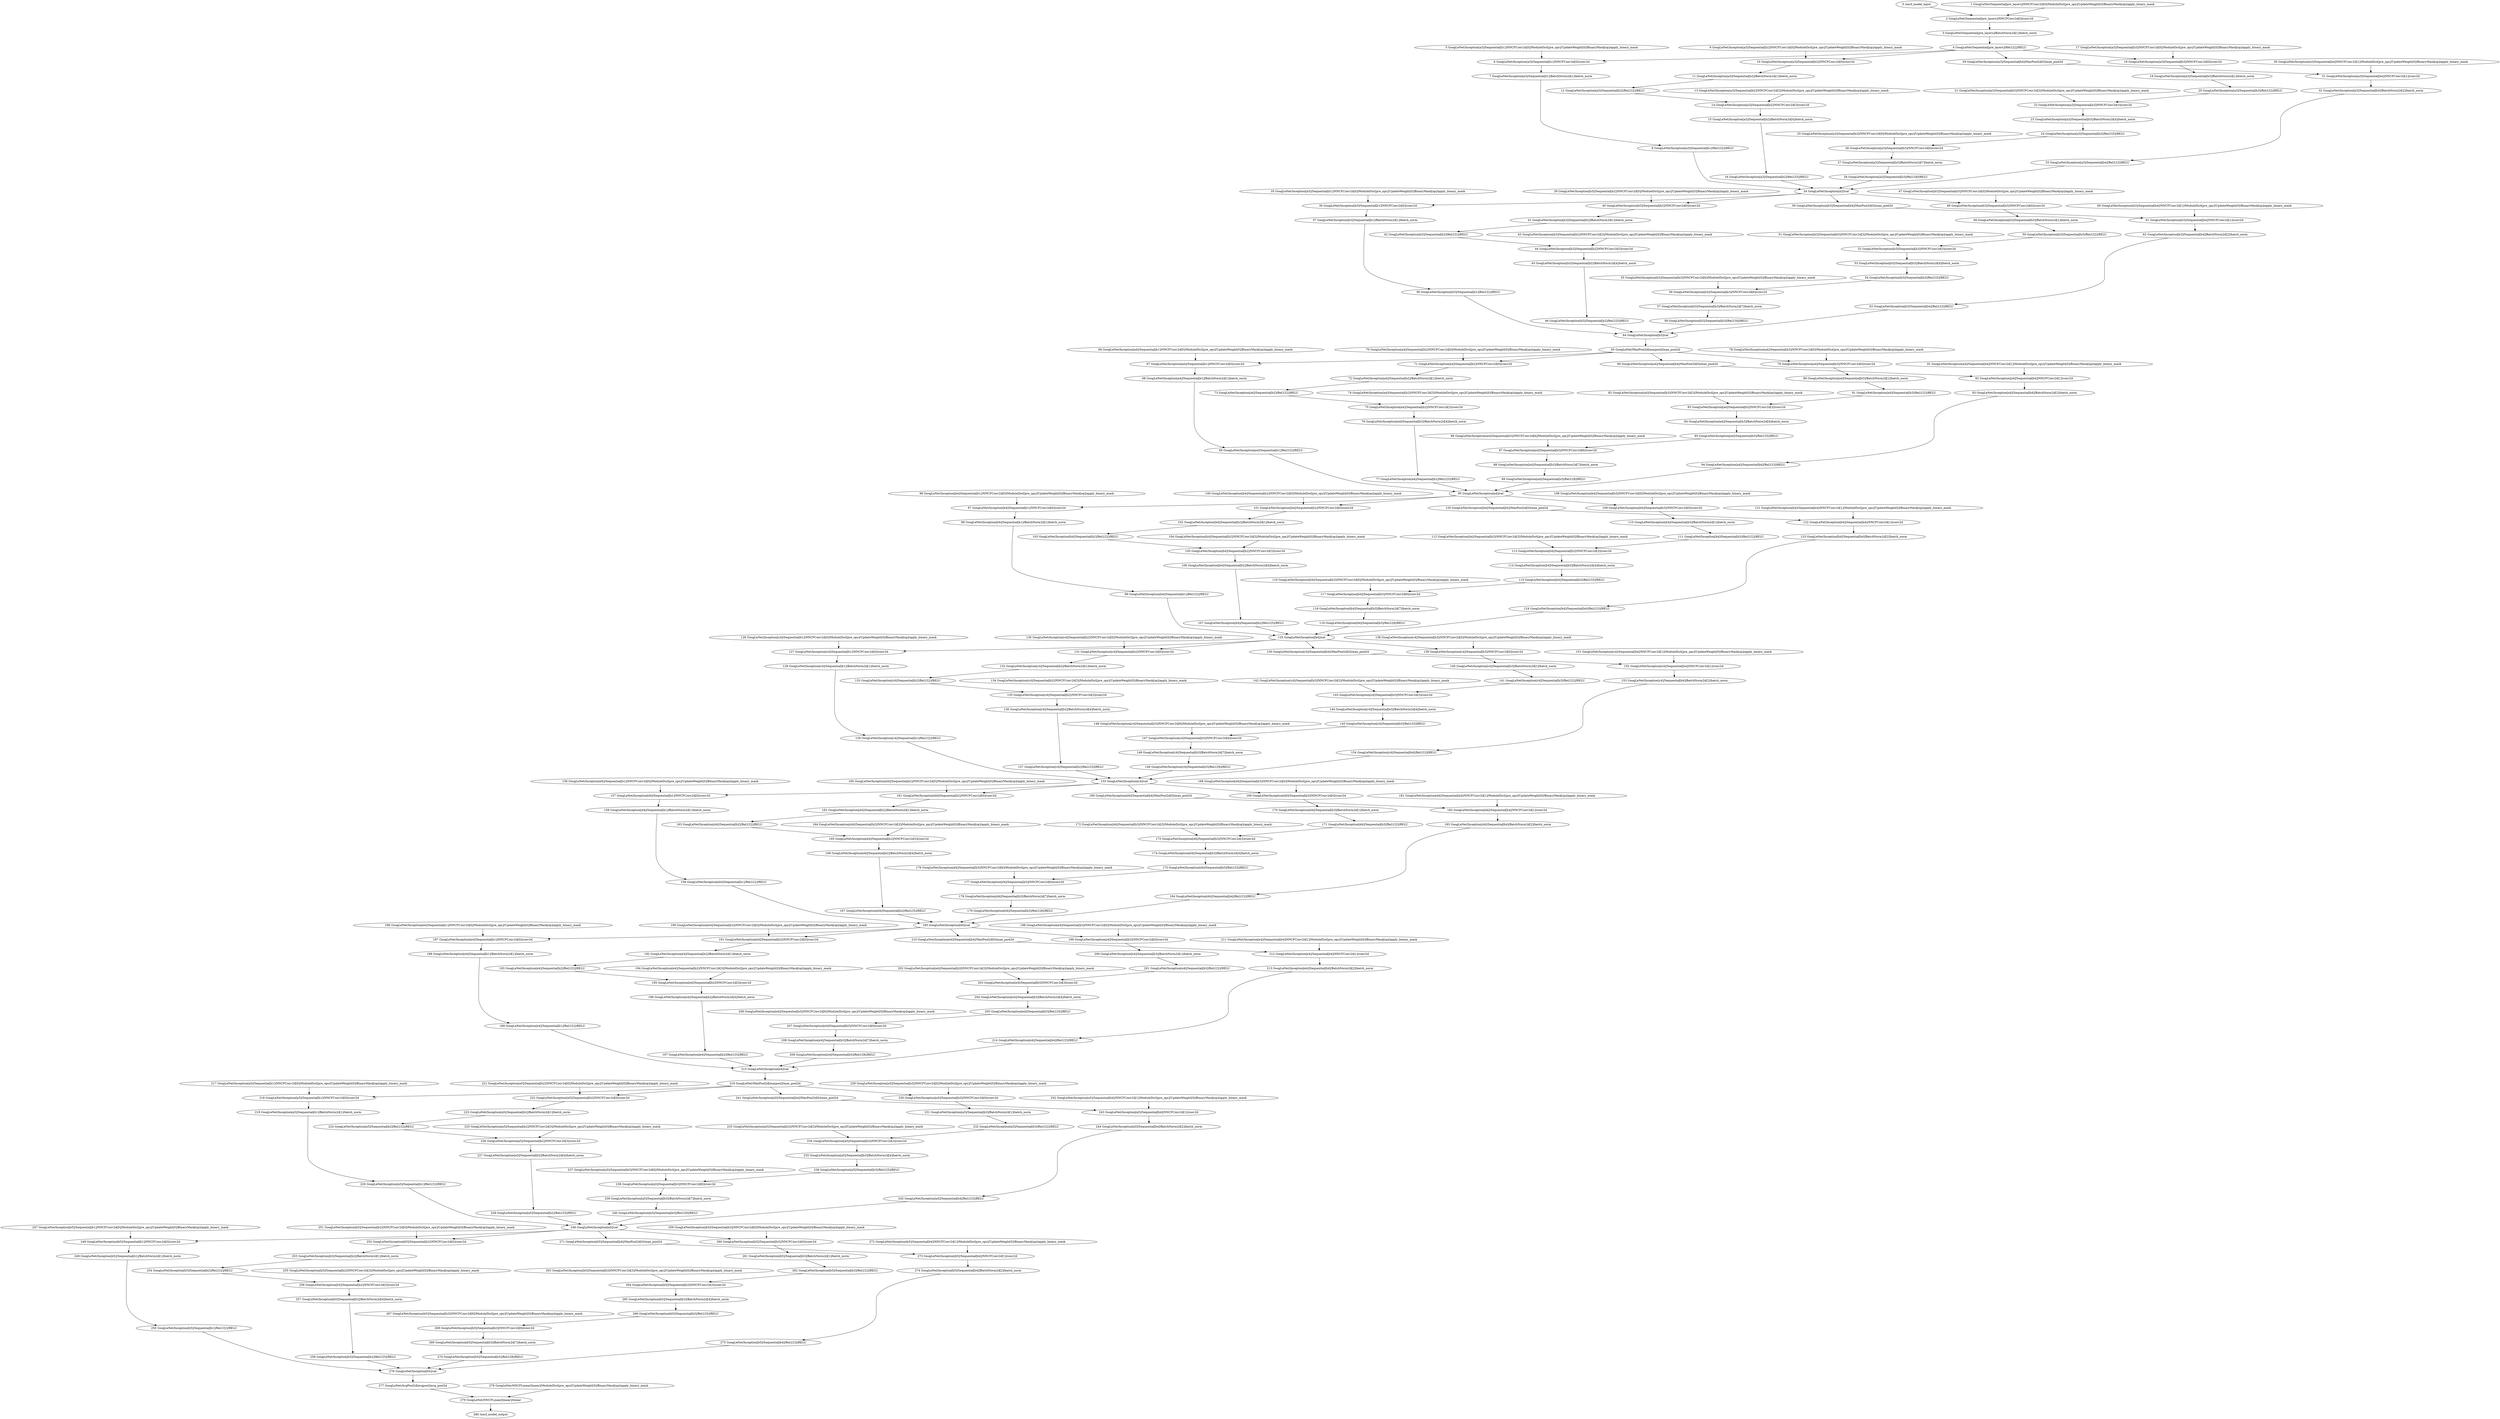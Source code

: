strict digraph  {
"0 /nncf_model_input" [id=0, scope="", type=nncf_model_input];
"1 GoogLeNet/Sequential[pre_layers]/NNCFConv2d[0]/ModuleDict[pre_ops]/UpdateWeight[0]/BinaryMask[op]/apply_binary_mask" [id=1, scope="GoogLeNet/Sequential[pre_layers]/NNCFConv2d[0]/ModuleDict[pre_ops]/UpdateWeight[0]/BinaryMask[op]", type=apply_binary_mask];
"2 GoogLeNet/Sequential[pre_layers]/NNCFConv2d[0]/conv2d" [id=2, scope="GoogLeNet/Sequential[pre_layers]/NNCFConv2d[0]", type=conv2d];
"3 GoogLeNet/Sequential[pre_layers]/BatchNorm2d[1]/batch_norm" [id=3, scope="GoogLeNet/Sequential[pre_layers]/BatchNorm2d[1]", type=batch_norm];
"4 GoogLeNet/Sequential[pre_layers]/ReLU[2]/RELU" [id=4, scope="GoogLeNet/Sequential[pre_layers]/ReLU[2]", type=RELU];
"5 GoogLeNet/Inception[a3]/Sequential[b1]/NNCFConv2d[0]/ModuleDict[pre_ops]/UpdateWeight[0]/BinaryMask[op]/apply_binary_mask" [id=5, scope="GoogLeNet/Inception[a3]/Sequential[b1]/NNCFConv2d[0]/ModuleDict[pre_ops]/UpdateWeight[0]/BinaryMask[op]", type=apply_binary_mask];
"6 GoogLeNet/Inception[a3]/Sequential[b1]/NNCFConv2d[0]/conv2d" [id=6, scope="GoogLeNet/Inception[a3]/Sequential[b1]/NNCFConv2d[0]", type=conv2d];
"7 GoogLeNet/Inception[a3]/Sequential[b1]/BatchNorm2d[1]/batch_norm" [id=7, scope="GoogLeNet/Inception[a3]/Sequential[b1]/BatchNorm2d[1]", type=batch_norm];
"8 GoogLeNet/Inception[a3]/Sequential[b1]/ReLU[2]/RELU" [id=8, scope="GoogLeNet/Inception[a3]/Sequential[b1]/ReLU[2]", type=RELU];
"9 GoogLeNet/Inception[a3]/Sequential[b2]/NNCFConv2d[0]/ModuleDict[pre_ops]/UpdateWeight[0]/BinaryMask[op]/apply_binary_mask" [id=9, scope="GoogLeNet/Inception[a3]/Sequential[b2]/NNCFConv2d[0]/ModuleDict[pre_ops]/UpdateWeight[0]/BinaryMask[op]", type=apply_binary_mask];
"10 GoogLeNet/Inception[a3]/Sequential[b2]/NNCFConv2d[0]/conv2d" [id=10, scope="GoogLeNet/Inception[a3]/Sequential[b2]/NNCFConv2d[0]", type=conv2d];
"11 GoogLeNet/Inception[a3]/Sequential[b2]/BatchNorm2d[1]/batch_norm" [id=11, scope="GoogLeNet/Inception[a3]/Sequential[b2]/BatchNorm2d[1]", type=batch_norm];
"12 GoogLeNet/Inception[a3]/Sequential[b2]/ReLU[2]/RELU" [id=12, scope="GoogLeNet/Inception[a3]/Sequential[b2]/ReLU[2]", type=RELU];
"13 GoogLeNet/Inception[a3]/Sequential[b2]/NNCFConv2d[3]/ModuleDict[pre_ops]/UpdateWeight[0]/BinaryMask[op]/apply_binary_mask" [id=13, scope="GoogLeNet/Inception[a3]/Sequential[b2]/NNCFConv2d[3]/ModuleDict[pre_ops]/UpdateWeight[0]/BinaryMask[op]", type=apply_binary_mask];
"14 GoogLeNet/Inception[a3]/Sequential[b2]/NNCFConv2d[3]/conv2d" [id=14, scope="GoogLeNet/Inception[a3]/Sequential[b2]/NNCFConv2d[3]", type=conv2d];
"15 GoogLeNet/Inception[a3]/Sequential[b2]/BatchNorm2d[4]/batch_norm" [id=15, scope="GoogLeNet/Inception[a3]/Sequential[b2]/BatchNorm2d[4]", type=batch_norm];
"16 GoogLeNet/Inception[a3]/Sequential[b2]/ReLU[5]/RELU" [id=16, scope="GoogLeNet/Inception[a3]/Sequential[b2]/ReLU[5]", type=RELU];
"17 GoogLeNet/Inception[a3]/Sequential[b3]/NNCFConv2d[0]/ModuleDict[pre_ops]/UpdateWeight[0]/BinaryMask[op]/apply_binary_mask" [id=17, scope="GoogLeNet/Inception[a3]/Sequential[b3]/NNCFConv2d[0]/ModuleDict[pre_ops]/UpdateWeight[0]/BinaryMask[op]", type=apply_binary_mask];
"18 GoogLeNet/Inception[a3]/Sequential[b3]/NNCFConv2d[0]/conv2d" [id=18, scope="GoogLeNet/Inception[a3]/Sequential[b3]/NNCFConv2d[0]", type=conv2d];
"19 GoogLeNet/Inception[a3]/Sequential[b3]/BatchNorm2d[1]/batch_norm" [id=19, scope="GoogLeNet/Inception[a3]/Sequential[b3]/BatchNorm2d[1]", type=batch_norm];
"20 GoogLeNet/Inception[a3]/Sequential[b3]/ReLU[2]/RELU" [id=20, scope="GoogLeNet/Inception[a3]/Sequential[b3]/ReLU[2]", type=RELU];
"21 GoogLeNet/Inception[a3]/Sequential[b3]/NNCFConv2d[3]/ModuleDict[pre_ops]/UpdateWeight[0]/BinaryMask[op]/apply_binary_mask" [id=21, scope="GoogLeNet/Inception[a3]/Sequential[b3]/NNCFConv2d[3]/ModuleDict[pre_ops]/UpdateWeight[0]/BinaryMask[op]", type=apply_binary_mask];
"22 GoogLeNet/Inception[a3]/Sequential[b3]/NNCFConv2d[3]/conv2d" [id=22, scope="GoogLeNet/Inception[a3]/Sequential[b3]/NNCFConv2d[3]", type=conv2d];
"23 GoogLeNet/Inception[a3]/Sequential[b3]/BatchNorm2d[4]/batch_norm" [id=23, scope="GoogLeNet/Inception[a3]/Sequential[b3]/BatchNorm2d[4]", type=batch_norm];
"24 GoogLeNet/Inception[a3]/Sequential[b3]/ReLU[5]/RELU" [id=24, scope="GoogLeNet/Inception[a3]/Sequential[b3]/ReLU[5]", type=RELU];
"25 GoogLeNet/Inception[a3]/Sequential[b3]/NNCFConv2d[6]/ModuleDict[pre_ops]/UpdateWeight[0]/BinaryMask[op]/apply_binary_mask" [id=25, scope="GoogLeNet/Inception[a3]/Sequential[b3]/NNCFConv2d[6]/ModuleDict[pre_ops]/UpdateWeight[0]/BinaryMask[op]", type=apply_binary_mask];
"26 GoogLeNet/Inception[a3]/Sequential[b3]/NNCFConv2d[6]/conv2d" [id=26, scope="GoogLeNet/Inception[a3]/Sequential[b3]/NNCFConv2d[6]", type=conv2d];
"27 GoogLeNet/Inception[a3]/Sequential[b3]/BatchNorm2d[7]/batch_norm" [id=27, scope="GoogLeNet/Inception[a3]/Sequential[b3]/BatchNorm2d[7]", type=batch_norm];
"28 GoogLeNet/Inception[a3]/Sequential[b3]/ReLU[8]/RELU" [id=28, scope="GoogLeNet/Inception[a3]/Sequential[b3]/ReLU[8]", type=RELU];
"29 GoogLeNet/Inception[a3]/Sequential[b4]/MaxPool2d[0]/max_pool2d" [id=29, scope="GoogLeNet/Inception[a3]/Sequential[b4]/MaxPool2d[0]", type=max_pool2d];
"30 GoogLeNet/Inception[a3]/Sequential[b4]/NNCFConv2d[1]/ModuleDict[pre_ops]/UpdateWeight[0]/BinaryMask[op]/apply_binary_mask" [id=30, scope="GoogLeNet/Inception[a3]/Sequential[b4]/NNCFConv2d[1]/ModuleDict[pre_ops]/UpdateWeight[0]/BinaryMask[op]", type=apply_binary_mask];
"31 GoogLeNet/Inception[a3]/Sequential[b4]/NNCFConv2d[1]/conv2d" [id=31, scope="GoogLeNet/Inception[a3]/Sequential[b4]/NNCFConv2d[1]", type=conv2d];
"32 GoogLeNet/Inception[a3]/Sequential[b4]/BatchNorm2d[2]/batch_norm" [id=32, scope="GoogLeNet/Inception[a3]/Sequential[b4]/BatchNorm2d[2]", type=batch_norm];
"33 GoogLeNet/Inception[a3]/Sequential[b4]/ReLU[3]/RELU" [id=33, scope="GoogLeNet/Inception[a3]/Sequential[b4]/ReLU[3]", type=RELU];
"34 GoogLeNet/Inception[a3]/cat" [id=34, scope="GoogLeNet/Inception[a3]", type=cat];
"35 GoogLeNet/Inception[b3]/Sequential[b1]/NNCFConv2d[0]/ModuleDict[pre_ops]/UpdateWeight[0]/BinaryMask[op]/apply_binary_mask" [id=35, scope="GoogLeNet/Inception[b3]/Sequential[b1]/NNCFConv2d[0]/ModuleDict[pre_ops]/UpdateWeight[0]/BinaryMask[op]", type=apply_binary_mask];
"36 GoogLeNet/Inception[b3]/Sequential[b1]/NNCFConv2d[0]/conv2d" [id=36, scope="GoogLeNet/Inception[b3]/Sequential[b1]/NNCFConv2d[0]", type=conv2d];
"37 GoogLeNet/Inception[b3]/Sequential[b1]/BatchNorm2d[1]/batch_norm" [id=37, scope="GoogLeNet/Inception[b3]/Sequential[b1]/BatchNorm2d[1]", type=batch_norm];
"38 GoogLeNet/Inception[b3]/Sequential[b1]/ReLU[2]/RELU" [id=38, scope="GoogLeNet/Inception[b3]/Sequential[b1]/ReLU[2]", type=RELU];
"39 GoogLeNet/Inception[b3]/Sequential[b2]/NNCFConv2d[0]/ModuleDict[pre_ops]/UpdateWeight[0]/BinaryMask[op]/apply_binary_mask" [id=39, scope="GoogLeNet/Inception[b3]/Sequential[b2]/NNCFConv2d[0]/ModuleDict[pre_ops]/UpdateWeight[0]/BinaryMask[op]", type=apply_binary_mask];
"40 GoogLeNet/Inception[b3]/Sequential[b2]/NNCFConv2d[0]/conv2d" [id=40, scope="GoogLeNet/Inception[b3]/Sequential[b2]/NNCFConv2d[0]", type=conv2d];
"41 GoogLeNet/Inception[b3]/Sequential[b2]/BatchNorm2d[1]/batch_norm" [id=41, scope="GoogLeNet/Inception[b3]/Sequential[b2]/BatchNorm2d[1]", type=batch_norm];
"42 GoogLeNet/Inception[b3]/Sequential[b2]/ReLU[2]/RELU" [id=42, scope="GoogLeNet/Inception[b3]/Sequential[b2]/ReLU[2]", type=RELU];
"43 GoogLeNet/Inception[b3]/Sequential[b2]/NNCFConv2d[3]/ModuleDict[pre_ops]/UpdateWeight[0]/BinaryMask[op]/apply_binary_mask" [id=43, scope="GoogLeNet/Inception[b3]/Sequential[b2]/NNCFConv2d[3]/ModuleDict[pre_ops]/UpdateWeight[0]/BinaryMask[op]", type=apply_binary_mask];
"44 GoogLeNet/Inception[b3]/Sequential[b2]/NNCFConv2d[3]/conv2d" [id=44, scope="GoogLeNet/Inception[b3]/Sequential[b2]/NNCFConv2d[3]", type=conv2d];
"45 GoogLeNet/Inception[b3]/Sequential[b2]/BatchNorm2d[4]/batch_norm" [id=45, scope="GoogLeNet/Inception[b3]/Sequential[b2]/BatchNorm2d[4]", type=batch_norm];
"46 GoogLeNet/Inception[b3]/Sequential[b2]/ReLU[5]/RELU" [id=46, scope="GoogLeNet/Inception[b3]/Sequential[b2]/ReLU[5]", type=RELU];
"47 GoogLeNet/Inception[b3]/Sequential[b3]/NNCFConv2d[0]/ModuleDict[pre_ops]/UpdateWeight[0]/BinaryMask[op]/apply_binary_mask" [id=47, scope="GoogLeNet/Inception[b3]/Sequential[b3]/NNCFConv2d[0]/ModuleDict[pre_ops]/UpdateWeight[0]/BinaryMask[op]", type=apply_binary_mask];
"48 GoogLeNet/Inception[b3]/Sequential[b3]/NNCFConv2d[0]/conv2d" [id=48, scope="GoogLeNet/Inception[b3]/Sequential[b3]/NNCFConv2d[0]", type=conv2d];
"49 GoogLeNet/Inception[b3]/Sequential[b3]/BatchNorm2d[1]/batch_norm" [id=49, scope="GoogLeNet/Inception[b3]/Sequential[b3]/BatchNorm2d[1]", type=batch_norm];
"50 GoogLeNet/Inception[b3]/Sequential[b3]/ReLU[2]/RELU" [id=50, scope="GoogLeNet/Inception[b3]/Sequential[b3]/ReLU[2]", type=RELU];
"51 GoogLeNet/Inception[b3]/Sequential[b3]/NNCFConv2d[3]/ModuleDict[pre_ops]/UpdateWeight[0]/BinaryMask[op]/apply_binary_mask" [id=51, scope="GoogLeNet/Inception[b3]/Sequential[b3]/NNCFConv2d[3]/ModuleDict[pre_ops]/UpdateWeight[0]/BinaryMask[op]", type=apply_binary_mask];
"52 GoogLeNet/Inception[b3]/Sequential[b3]/NNCFConv2d[3]/conv2d" [id=52, scope="GoogLeNet/Inception[b3]/Sequential[b3]/NNCFConv2d[3]", type=conv2d];
"53 GoogLeNet/Inception[b3]/Sequential[b3]/BatchNorm2d[4]/batch_norm" [id=53, scope="GoogLeNet/Inception[b3]/Sequential[b3]/BatchNorm2d[4]", type=batch_norm];
"54 GoogLeNet/Inception[b3]/Sequential[b3]/ReLU[5]/RELU" [id=54, scope="GoogLeNet/Inception[b3]/Sequential[b3]/ReLU[5]", type=RELU];
"55 GoogLeNet/Inception[b3]/Sequential[b3]/NNCFConv2d[6]/ModuleDict[pre_ops]/UpdateWeight[0]/BinaryMask[op]/apply_binary_mask" [id=55, scope="GoogLeNet/Inception[b3]/Sequential[b3]/NNCFConv2d[6]/ModuleDict[pre_ops]/UpdateWeight[0]/BinaryMask[op]", type=apply_binary_mask];
"56 GoogLeNet/Inception[b3]/Sequential[b3]/NNCFConv2d[6]/conv2d" [id=56, scope="GoogLeNet/Inception[b3]/Sequential[b3]/NNCFConv2d[6]", type=conv2d];
"57 GoogLeNet/Inception[b3]/Sequential[b3]/BatchNorm2d[7]/batch_norm" [id=57, scope="GoogLeNet/Inception[b3]/Sequential[b3]/BatchNorm2d[7]", type=batch_norm];
"58 GoogLeNet/Inception[b3]/Sequential[b3]/ReLU[8]/RELU" [id=58, scope="GoogLeNet/Inception[b3]/Sequential[b3]/ReLU[8]", type=RELU];
"59 GoogLeNet/Inception[b3]/Sequential[b4]/MaxPool2d[0]/max_pool2d" [id=59, scope="GoogLeNet/Inception[b3]/Sequential[b4]/MaxPool2d[0]", type=max_pool2d];
"60 GoogLeNet/Inception[b3]/Sequential[b4]/NNCFConv2d[1]/ModuleDict[pre_ops]/UpdateWeight[0]/BinaryMask[op]/apply_binary_mask" [id=60, scope="GoogLeNet/Inception[b3]/Sequential[b4]/NNCFConv2d[1]/ModuleDict[pre_ops]/UpdateWeight[0]/BinaryMask[op]", type=apply_binary_mask];
"61 GoogLeNet/Inception[b3]/Sequential[b4]/NNCFConv2d[1]/conv2d" [id=61, scope="GoogLeNet/Inception[b3]/Sequential[b4]/NNCFConv2d[1]", type=conv2d];
"62 GoogLeNet/Inception[b3]/Sequential[b4]/BatchNorm2d[2]/batch_norm" [id=62, scope="GoogLeNet/Inception[b3]/Sequential[b4]/BatchNorm2d[2]", type=batch_norm];
"63 GoogLeNet/Inception[b3]/Sequential[b4]/ReLU[3]/RELU" [id=63, scope="GoogLeNet/Inception[b3]/Sequential[b4]/ReLU[3]", type=RELU];
"64 GoogLeNet/Inception[b3]/cat" [id=64, scope="GoogLeNet/Inception[b3]", type=cat];
"65 GoogLeNet/MaxPool2d[maxpool]/max_pool2d" [id=65, scope="GoogLeNet/MaxPool2d[maxpool]", type=max_pool2d];
"66 GoogLeNet/Inception[a4]/Sequential[b1]/NNCFConv2d[0]/ModuleDict[pre_ops]/UpdateWeight[0]/BinaryMask[op]/apply_binary_mask" [id=66, scope="GoogLeNet/Inception[a4]/Sequential[b1]/NNCFConv2d[0]/ModuleDict[pre_ops]/UpdateWeight[0]/BinaryMask[op]", type=apply_binary_mask];
"67 GoogLeNet/Inception[a4]/Sequential[b1]/NNCFConv2d[0]/conv2d" [id=67, scope="GoogLeNet/Inception[a4]/Sequential[b1]/NNCFConv2d[0]", type=conv2d];
"68 GoogLeNet/Inception[a4]/Sequential[b1]/BatchNorm2d[1]/batch_norm" [id=68, scope="GoogLeNet/Inception[a4]/Sequential[b1]/BatchNorm2d[1]", type=batch_norm];
"69 GoogLeNet/Inception[a4]/Sequential[b1]/ReLU[2]/RELU" [id=69, scope="GoogLeNet/Inception[a4]/Sequential[b1]/ReLU[2]", type=RELU];
"70 GoogLeNet/Inception[a4]/Sequential[b2]/NNCFConv2d[0]/ModuleDict[pre_ops]/UpdateWeight[0]/BinaryMask[op]/apply_binary_mask" [id=70, scope="GoogLeNet/Inception[a4]/Sequential[b2]/NNCFConv2d[0]/ModuleDict[pre_ops]/UpdateWeight[0]/BinaryMask[op]", type=apply_binary_mask];
"71 GoogLeNet/Inception[a4]/Sequential[b2]/NNCFConv2d[0]/conv2d" [id=71, scope="GoogLeNet/Inception[a4]/Sequential[b2]/NNCFConv2d[0]", type=conv2d];
"72 GoogLeNet/Inception[a4]/Sequential[b2]/BatchNorm2d[1]/batch_norm" [id=72, scope="GoogLeNet/Inception[a4]/Sequential[b2]/BatchNorm2d[1]", type=batch_norm];
"73 GoogLeNet/Inception[a4]/Sequential[b2]/ReLU[2]/RELU" [id=73, scope="GoogLeNet/Inception[a4]/Sequential[b2]/ReLU[2]", type=RELU];
"74 GoogLeNet/Inception[a4]/Sequential[b2]/NNCFConv2d[3]/ModuleDict[pre_ops]/UpdateWeight[0]/BinaryMask[op]/apply_binary_mask" [id=74, scope="GoogLeNet/Inception[a4]/Sequential[b2]/NNCFConv2d[3]/ModuleDict[pre_ops]/UpdateWeight[0]/BinaryMask[op]", type=apply_binary_mask];
"75 GoogLeNet/Inception[a4]/Sequential[b2]/NNCFConv2d[3]/conv2d" [id=75, scope="GoogLeNet/Inception[a4]/Sequential[b2]/NNCFConv2d[3]", type=conv2d];
"76 GoogLeNet/Inception[a4]/Sequential[b2]/BatchNorm2d[4]/batch_norm" [id=76, scope="GoogLeNet/Inception[a4]/Sequential[b2]/BatchNorm2d[4]", type=batch_norm];
"77 GoogLeNet/Inception[a4]/Sequential[b2]/ReLU[5]/RELU" [id=77, scope="GoogLeNet/Inception[a4]/Sequential[b2]/ReLU[5]", type=RELU];
"78 GoogLeNet/Inception[a4]/Sequential[b3]/NNCFConv2d[0]/ModuleDict[pre_ops]/UpdateWeight[0]/BinaryMask[op]/apply_binary_mask" [id=78, scope="GoogLeNet/Inception[a4]/Sequential[b3]/NNCFConv2d[0]/ModuleDict[pre_ops]/UpdateWeight[0]/BinaryMask[op]", type=apply_binary_mask];
"79 GoogLeNet/Inception[a4]/Sequential[b3]/NNCFConv2d[0]/conv2d" [id=79, scope="GoogLeNet/Inception[a4]/Sequential[b3]/NNCFConv2d[0]", type=conv2d];
"80 GoogLeNet/Inception[a4]/Sequential[b3]/BatchNorm2d[1]/batch_norm" [id=80, scope="GoogLeNet/Inception[a4]/Sequential[b3]/BatchNorm2d[1]", type=batch_norm];
"81 GoogLeNet/Inception[a4]/Sequential[b3]/ReLU[2]/RELU" [id=81, scope="GoogLeNet/Inception[a4]/Sequential[b3]/ReLU[2]", type=RELU];
"82 GoogLeNet/Inception[a4]/Sequential[b3]/NNCFConv2d[3]/ModuleDict[pre_ops]/UpdateWeight[0]/BinaryMask[op]/apply_binary_mask" [id=82, scope="GoogLeNet/Inception[a4]/Sequential[b3]/NNCFConv2d[3]/ModuleDict[pre_ops]/UpdateWeight[0]/BinaryMask[op]", type=apply_binary_mask];
"83 GoogLeNet/Inception[a4]/Sequential[b3]/NNCFConv2d[3]/conv2d" [id=83, scope="GoogLeNet/Inception[a4]/Sequential[b3]/NNCFConv2d[3]", type=conv2d];
"84 GoogLeNet/Inception[a4]/Sequential[b3]/BatchNorm2d[4]/batch_norm" [id=84, scope="GoogLeNet/Inception[a4]/Sequential[b3]/BatchNorm2d[4]", type=batch_norm];
"85 GoogLeNet/Inception[a4]/Sequential[b3]/ReLU[5]/RELU" [id=85, scope="GoogLeNet/Inception[a4]/Sequential[b3]/ReLU[5]", type=RELU];
"86 GoogLeNet/Inception[a4]/Sequential[b3]/NNCFConv2d[6]/ModuleDict[pre_ops]/UpdateWeight[0]/BinaryMask[op]/apply_binary_mask" [id=86, scope="GoogLeNet/Inception[a4]/Sequential[b3]/NNCFConv2d[6]/ModuleDict[pre_ops]/UpdateWeight[0]/BinaryMask[op]", type=apply_binary_mask];
"87 GoogLeNet/Inception[a4]/Sequential[b3]/NNCFConv2d[6]/conv2d" [id=87, scope="GoogLeNet/Inception[a4]/Sequential[b3]/NNCFConv2d[6]", type=conv2d];
"88 GoogLeNet/Inception[a4]/Sequential[b3]/BatchNorm2d[7]/batch_norm" [id=88, scope="GoogLeNet/Inception[a4]/Sequential[b3]/BatchNorm2d[7]", type=batch_norm];
"89 GoogLeNet/Inception[a4]/Sequential[b3]/ReLU[8]/RELU" [id=89, scope="GoogLeNet/Inception[a4]/Sequential[b3]/ReLU[8]", type=RELU];
"90 GoogLeNet/Inception[a4]/Sequential[b4]/MaxPool2d[0]/max_pool2d" [id=90, scope="GoogLeNet/Inception[a4]/Sequential[b4]/MaxPool2d[0]", type=max_pool2d];
"91 GoogLeNet/Inception[a4]/Sequential[b4]/NNCFConv2d[1]/ModuleDict[pre_ops]/UpdateWeight[0]/BinaryMask[op]/apply_binary_mask" [id=91, scope="GoogLeNet/Inception[a4]/Sequential[b4]/NNCFConv2d[1]/ModuleDict[pre_ops]/UpdateWeight[0]/BinaryMask[op]", type=apply_binary_mask];
"92 GoogLeNet/Inception[a4]/Sequential[b4]/NNCFConv2d[1]/conv2d" [id=92, scope="GoogLeNet/Inception[a4]/Sequential[b4]/NNCFConv2d[1]", type=conv2d];
"93 GoogLeNet/Inception[a4]/Sequential[b4]/BatchNorm2d[2]/batch_norm" [id=93, scope="GoogLeNet/Inception[a4]/Sequential[b4]/BatchNorm2d[2]", type=batch_norm];
"94 GoogLeNet/Inception[a4]/Sequential[b4]/ReLU[3]/RELU" [id=94, scope="GoogLeNet/Inception[a4]/Sequential[b4]/ReLU[3]", type=RELU];
"95 GoogLeNet/Inception[a4]/cat" [id=95, scope="GoogLeNet/Inception[a4]", type=cat];
"96 GoogLeNet/Inception[b4]/Sequential[b1]/NNCFConv2d[0]/ModuleDict[pre_ops]/UpdateWeight[0]/BinaryMask[op]/apply_binary_mask" [id=96, scope="GoogLeNet/Inception[b4]/Sequential[b1]/NNCFConv2d[0]/ModuleDict[pre_ops]/UpdateWeight[0]/BinaryMask[op]", type=apply_binary_mask];
"97 GoogLeNet/Inception[b4]/Sequential[b1]/NNCFConv2d[0]/conv2d" [id=97, scope="GoogLeNet/Inception[b4]/Sequential[b1]/NNCFConv2d[0]", type=conv2d];
"98 GoogLeNet/Inception[b4]/Sequential[b1]/BatchNorm2d[1]/batch_norm" [id=98, scope="GoogLeNet/Inception[b4]/Sequential[b1]/BatchNorm2d[1]", type=batch_norm];
"99 GoogLeNet/Inception[b4]/Sequential[b1]/ReLU[2]/RELU" [id=99, scope="GoogLeNet/Inception[b4]/Sequential[b1]/ReLU[2]", type=RELU];
"100 GoogLeNet/Inception[b4]/Sequential[b2]/NNCFConv2d[0]/ModuleDict[pre_ops]/UpdateWeight[0]/BinaryMask[op]/apply_binary_mask" [id=100, scope="GoogLeNet/Inception[b4]/Sequential[b2]/NNCFConv2d[0]/ModuleDict[pre_ops]/UpdateWeight[0]/BinaryMask[op]", type=apply_binary_mask];
"101 GoogLeNet/Inception[b4]/Sequential[b2]/NNCFConv2d[0]/conv2d" [id=101, scope="GoogLeNet/Inception[b4]/Sequential[b2]/NNCFConv2d[0]", type=conv2d];
"102 GoogLeNet/Inception[b4]/Sequential[b2]/BatchNorm2d[1]/batch_norm" [id=102, scope="GoogLeNet/Inception[b4]/Sequential[b2]/BatchNorm2d[1]", type=batch_norm];
"103 GoogLeNet/Inception[b4]/Sequential[b2]/ReLU[2]/RELU" [id=103, scope="GoogLeNet/Inception[b4]/Sequential[b2]/ReLU[2]", type=RELU];
"104 GoogLeNet/Inception[b4]/Sequential[b2]/NNCFConv2d[3]/ModuleDict[pre_ops]/UpdateWeight[0]/BinaryMask[op]/apply_binary_mask" [id=104, scope="GoogLeNet/Inception[b4]/Sequential[b2]/NNCFConv2d[3]/ModuleDict[pre_ops]/UpdateWeight[0]/BinaryMask[op]", type=apply_binary_mask];
"105 GoogLeNet/Inception[b4]/Sequential[b2]/NNCFConv2d[3]/conv2d" [id=105, scope="GoogLeNet/Inception[b4]/Sequential[b2]/NNCFConv2d[3]", type=conv2d];
"106 GoogLeNet/Inception[b4]/Sequential[b2]/BatchNorm2d[4]/batch_norm" [id=106, scope="GoogLeNet/Inception[b4]/Sequential[b2]/BatchNorm2d[4]", type=batch_norm];
"107 GoogLeNet/Inception[b4]/Sequential[b2]/ReLU[5]/RELU" [id=107, scope="GoogLeNet/Inception[b4]/Sequential[b2]/ReLU[5]", type=RELU];
"108 GoogLeNet/Inception[b4]/Sequential[b3]/NNCFConv2d[0]/ModuleDict[pre_ops]/UpdateWeight[0]/BinaryMask[op]/apply_binary_mask" [id=108, scope="GoogLeNet/Inception[b4]/Sequential[b3]/NNCFConv2d[0]/ModuleDict[pre_ops]/UpdateWeight[0]/BinaryMask[op]", type=apply_binary_mask];
"109 GoogLeNet/Inception[b4]/Sequential[b3]/NNCFConv2d[0]/conv2d" [id=109, scope="GoogLeNet/Inception[b4]/Sequential[b3]/NNCFConv2d[0]", type=conv2d];
"110 GoogLeNet/Inception[b4]/Sequential[b3]/BatchNorm2d[1]/batch_norm" [id=110, scope="GoogLeNet/Inception[b4]/Sequential[b3]/BatchNorm2d[1]", type=batch_norm];
"111 GoogLeNet/Inception[b4]/Sequential[b3]/ReLU[2]/RELU" [id=111, scope="GoogLeNet/Inception[b4]/Sequential[b3]/ReLU[2]", type=RELU];
"112 GoogLeNet/Inception[b4]/Sequential[b3]/NNCFConv2d[3]/ModuleDict[pre_ops]/UpdateWeight[0]/BinaryMask[op]/apply_binary_mask" [id=112, scope="GoogLeNet/Inception[b4]/Sequential[b3]/NNCFConv2d[3]/ModuleDict[pre_ops]/UpdateWeight[0]/BinaryMask[op]", type=apply_binary_mask];
"113 GoogLeNet/Inception[b4]/Sequential[b3]/NNCFConv2d[3]/conv2d" [id=113, scope="GoogLeNet/Inception[b4]/Sequential[b3]/NNCFConv2d[3]", type=conv2d];
"114 GoogLeNet/Inception[b4]/Sequential[b3]/BatchNorm2d[4]/batch_norm" [id=114, scope="GoogLeNet/Inception[b4]/Sequential[b3]/BatchNorm2d[4]", type=batch_norm];
"115 GoogLeNet/Inception[b4]/Sequential[b3]/ReLU[5]/RELU" [id=115, scope="GoogLeNet/Inception[b4]/Sequential[b3]/ReLU[5]", type=RELU];
"116 GoogLeNet/Inception[b4]/Sequential[b3]/NNCFConv2d[6]/ModuleDict[pre_ops]/UpdateWeight[0]/BinaryMask[op]/apply_binary_mask" [id=116, scope="GoogLeNet/Inception[b4]/Sequential[b3]/NNCFConv2d[6]/ModuleDict[pre_ops]/UpdateWeight[0]/BinaryMask[op]", type=apply_binary_mask];
"117 GoogLeNet/Inception[b4]/Sequential[b3]/NNCFConv2d[6]/conv2d" [id=117, scope="GoogLeNet/Inception[b4]/Sequential[b3]/NNCFConv2d[6]", type=conv2d];
"118 GoogLeNet/Inception[b4]/Sequential[b3]/BatchNorm2d[7]/batch_norm" [id=118, scope="GoogLeNet/Inception[b4]/Sequential[b3]/BatchNorm2d[7]", type=batch_norm];
"119 GoogLeNet/Inception[b4]/Sequential[b3]/ReLU[8]/RELU" [id=119, scope="GoogLeNet/Inception[b4]/Sequential[b3]/ReLU[8]", type=RELU];
"120 GoogLeNet/Inception[b4]/Sequential[b4]/MaxPool2d[0]/max_pool2d" [id=120, scope="GoogLeNet/Inception[b4]/Sequential[b4]/MaxPool2d[0]", type=max_pool2d];
"121 GoogLeNet/Inception[b4]/Sequential[b4]/NNCFConv2d[1]/ModuleDict[pre_ops]/UpdateWeight[0]/BinaryMask[op]/apply_binary_mask" [id=121, scope="GoogLeNet/Inception[b4]/Sequential[b4]/NNCFConv2d[1]/ModuleDict[pre_ops]/UpdateWeight[0]/BinaryMask[op]", type=apply_binary_mask];
"122 GoogLeNet/Inception[b4]/Sequential[b4]/NNCFConv2d[1]/conv2d" [id=122, scope="GoogLeNet/Inception[b4]/Sequential[b4]/NNCFConv2d[1]", type=conv2d];
"123 GoogLeNet/Inception[b4]/Sequential[b4]/BatchNorm2d[2]/batch_norm" [id=123, scope="GoogLeNet/Inception[b4]/Sequential[b4]/BatchNorm2d[2]", type=batch_norm];
"124 GoogLeNet/Inception[b4]/Sequential[b4]/ReLU[3]/RELU" [id=124, scope="GoogLeNet/Inception[b4]/Sequential[b4]/ReLU[3]", type=RELU];
"125 GoogLeNet/Inception[b4]/cat" [id=125, scope="GoogLeNet/Inception[b4]", type=cat];
"126 GoogLeNet/Inception[c4]/Sequential[b1]/NNCFConv2d[0]/ModuleDict[pre_ops]/UpdateWeight[0]/BinaryMask[op]/apply_binary_mask" [id=126, scope="GoogLeNet/Inception[c4]/Sequential[b1]/NNCFConv2d[0]/ModuleDict[pre_ops]/UpdateWeight[0]/BinaryMask[op]", type=apply_binary_mask];
"127 GoogLeNet/Inception[c4]/Sequential[b1]/NNCFConv2d[0]/conv2d" [id=127, scope="GoogLeNet/Inception[c4]/Sequential[b1]/NNCFConv2d[0]", type=conv2d];
"128 GoogLeNet/Inception[c4]/Sequential[b1]/BatchNorm2d[1]/batch_norm" [id=128, scope="GoogLeNet/Inception[c4]/Sequential[b1]/BatchNorm2d[1]", type=batch_norm];
"129 GoogLeNet/Inception[c4]/Sequential[b1]/ReLU[2]/RELU" [id=129, scope="GoogLeNet/Inception[c4]/Sequential[b1]/ReLU[2]", type=RELU];
"130 GoogLeNet/Inception[c4]/Sequential[b2]/NNCFConv2d[0]/ModuleDict[pre_ops]/UpdateWeight[0]/BinaryMask[op]/apply_binary_mask" [id=130, scope="GoogLeNet/Inception[c4]/Sequential[b2]/NNCFConv2d[0]/ModuleDict[pre_ops]/UpdateWeight[0]/BinaryMask[op]", type=apply_binary_mask];
"131 GoogLeNet/Inception[c4]/Sequential[b2]/NNCFConv2d[0]/conv2d" [id=131, scope="GoogLeNet/Inception[c4]/Sequential[b2]/NNCFConv2d[0]", type=conv2d];
"132 GoogLeNet/Inception[c4]/Sequential[b2]/BatchNorm2d[1]/batch_norm" [id=132, scope="GoogLeNet/Inception[c4]/Sequential[b2]/BatchNorm2d[1]", type=batch_norm];
"133 GoogLeNet/Inception[c4]/Sequential[b2]/ReLU[2]/RELU" [id=133, scope="GoogLeNet/Inception[c4]/Sequential[b2]/ReLU[2]", type=RELU];
"134 GoogLeNet/Inception[c4]/Sequential[b2]/NNCFConv2d[3]/ModuleDict[pre_ops]/UpdateWeight[0]/BinaryMask[op]/apply_binary_mask" [id=134, scope="GoogLeNet/Inception[c4]/Sequential[b2]/NNCFConv2d[3]/ModuleDict[pre_ops]/UpdateWeight[0]/BinaryMask[op]", type=apply_binary_mask];
"135 GoogLeNet/Inception[c4]/Sequential[b2]/NNCFConv2d[3]/conv2d" [id=135, scope="GoogLeNet/Inception[c4]/Sequential[b2]/NNCFConv2d[3]", type=conv2d];
"136 GoogLeNet/Inception[c4]/Sequential[b2]/BatchNorm2d[4]/batch_norm" [id=136, scope="GoogLeNet/Inception[c4]/Sequential[b2]/BatchNorm2d[4]", type=batch_norm];
"137 GoogLeNet/Inception[c4]/Sequential[b2]/ReLU[5]/RELU" [id=137, scope="GoogLeNet/Inception[c4]/Sequential[b2]/ReLU[5]", type=RELU];
"138 GoogLeNet/Inception[c4]/Sequential[b3]/NNCFConv2d[0]/ModuleDict[pre_ops]/UpdateWeight[0]/BinaryMask[op]/apply_binary_mask" [id=138, scope="GoogLeNet/Inception[c4]/Sequential[b3]/NNCFConv2d[0]/ModuleDict[pre_ops]/UpdateWeight[0]/BinaryMask[op]", type=apply_binary_mask];
"139 GoogLeNet/Inception[c4]/Sequential[b3]/NNCFConv2d[0]/conv2d" [id=139, scope="GoogLeNet/Inception[c4]/Sequential[b3]/NNCFConv2d[0]", type=conv2d];
"140 GoogLeNet/Inception[c4]/Sequential[b3]/BatchNorm2d[1]/batch_norm" [id=140, scope="GoogLeNet/Inception[c4]/Sequential[b3]/BatchNorm2d[1]", type=batch_norm];
"141 GoogLeNet/Inception[c4]/Sequential[b3]/ReLU[2]/RELU" [id=141, scope="GoogLeNet/Inception[c4]/Sequential[b3]/ReLU[2]", type=RELU];
"142 GoogLeNet/Inception[c4]/Sequential[b3]/NNCFConv2d[3]/ModuleDict[pre_ops]/UpdateWeight[0]/BinaryMask[op]/apply_binary_mask" [id=142, scope="GoogLeNet/Inception[c4]/Sequential[b3]/NNCFConv2d[3]/ModuleDict[pre_ops]/UpdateWeight[0]/BinaryMask[op]", type=apply_binary_mask];
"143 GoogLeNet/Inception[c4]/Sequential[b3]/NNCFConv2d[3]/conv2d" [id=143, scope="GoogLeNet/Inception[c4]/Sequential[b3]/NNCFConv2d[3]", type=conv2d];
"144 GoogLeNet/Inception[c4]/Sequential[b3]/BatchNorm2d[4]/batch_norm" [id=144, scope="GoogLeNet/Inception[c4]/Sequential[b3]/BatchNorm2d[4]", type=batch_norm];
"145 GoogLeNet/Inception[c4]/Sequential[b3]/ReLU[5]/RELU" [id=145, scope="GoogLeNet/Inception[c4]/Sequential[b3]/ReLU[5]", type=RELU];
"146 GoogLeNet/Inception[c4]/Sequential[b3]/NNCFConv2d[6]/ModuleDict[pre_ops]/UpdateWeight[0]/BinaryMask[op]/apply_binary_mask" [id=146, scope="GoogLeNet/Inception[c4]/Sequential[b3]/NNCFConv2d[6]/ModuleDict[pre_ops]/UpdateWeight[0]/BinaryMask[op]", type=apply_binary_mask];
"147 GoogLeNet/Inception[c4]/Sequential[b3]/NNCFConv2d[6]/conv2d" [id=147, scope="GoogLeNet/Inception[c4]/Sequential[b3]/NNCFConv2d[6]", type=conv2d];
"148 GoogLeNet/Inception[c4]/Sequential[b3]/BatchNorm2d[7]/batch_norm" [id=148, scope="GoogLeNet/Inception[c4]/Sequential[b3]/BatchNorm2d[7]", type=batch_norm];
"149 GoogLeNet/Inception[c4]/Sequential[b3]/ReLU[8]/RELU" [id=149, scope="GoogLeNet/Inception[c4]/Sequential[b3]/ReLU[8]", type=RELU];
"150 GoogLeNet/Inception[c4]/Sequential[b4]/MaxPool2d[0]/max_pool2d" [id=150, scope="GoogLeNet/Inception[c4]/Sequential[b4]/MaxPool2d[0]", type=max_pool2d];
"151 GoogLeNet/Inception[c4]/Sequential[b4]/NNCFConv2d[1]/ModuleDict[pre_ops]/UpdateWeight[0]/BinaryMask[op]/apply_binary_mask" [id=151, scope="GoogLeNet/Inception[c4]/Sequential[b4]/NNCFConv2d[1]/ModuleDict[pre_ops]/UpdateWeight[0]/BinaryMask[op]", type=apply_binary_mask];
"152 GoogLeNet/Inception[c4]/Sequential[b4]/NNCFConv2d[1]/conv2d" [id=152, scope="GoogLeNet/Inception[c4]/Sequential[b4]/NNCFConv2d[1]", type=conv2d];
"153 GoogLeNet/Inception[c4]/Sequential[b4]/BatchNorm2d[2]/batch_norm" [id=153, scope="GoogLeNet/Inception[c4]/Sequential[b4]/BatchNorm2d[2]", type=batch_norm];
"154 GoogLeNet/Inception[c4]/Sequential[b4]/ReLU[3]/RELU" [id=154, scope="GoogLeNet/Inception[c4]/Sequential[b4]/ReLU[3]", type=RELU];
"155 GoogLeNet/Inception[c4]/cat" [id=155, scope="GoogLeNet/Inception[c4]", type=cat];
"156 GoogLeNet/Inception[d4]/Sequential[b1]/NNCFConv2d[0]/ModuleDict[pre_ops]/UpdateWeight[0]/BinaryMask[op]/apply_binary_mask" [id=156, scope="GoogLeNet/Inception[d4]/Sequential[b1]/NNCFConv2d[0]/ModuleDict[pre_ops]/UpdateWeight[0]/BinaryMask[op]", type=apply_binary_mask];
"157 GoogLeNet/Inception[d4]/Sequential[b1]/NNCFConv2d[0]/conv2d" [id=157, scope="GoogLeNet/Inception[d4]/Sequential[b1]/NNCFConv2d[0]", type=conv2d];
"158 GoogLeNet/Inception[d4]/Sequential[b1]/BatchNorm2d[1]/batch_norm" [id=158, scope="GoogLeNet/Inception[d4]/Sequential[b1]/BatchNorm2d[1]", type=batch_norm];
"159 GoogLeNet/Inception[d4]/Sequential[b1]/ReLU[2]/RELU" [id=159, scope="GoogLeNet/Inception[d4]/Sequential[b1]/ReLU[2]", type=RELU];
"160 GoogLeNet/Inception[d4]/Sequential[b2]/NNCFConv2d[0]/ModuleDict[pre_ops]/UpdateWeight[0]/BinaryMask[op]/apply_binary_mask" [id=160, scope="GoogLeNet/Inception[d4]/Sequential[b2]/NNCFConv2d[0]/ModuleDict[pre_ops]/UpdateWeight[0]/BinaryMask[op]", type=apply_binary_mask];
"161 GoogLeNet/Inception[d4]/Sequential[b2]/NNCFConv2d[0]/conv2d" [id=161, scope="GoogLeNet/Inception[d4]/Sequential[b2]/NNCFConv2d[0]", type=conv2d];
"162 GoogLeNet/Inception[d4]/Sequential[b2]/BatchNorm2d[1]/batch_norm" [id=162, scope="GoogLeNet/Inception[d4]/Sequential[b2]/BatchNorm2d[1]", type=batch_norm];
"163 GoogLeNet/Inception[d4]/Sequential[b2]/ReLU[2]/RELU" [id=163, scope="GoogLeNet/Inception[d4]/Sequential[b2]/ReLU[2]", type=RELU];
"164 GoogLeNet/Inception[d4]/Sequential[b2]/NNCFConv2d[3]/ModuleDict[pre_ops]/UpdateWeight[0]/BinaryMask[op]/apply_binary_mask" [id=164, scope="GoogLeNet/Inception[d4]/Sequential[b2]/NNCFConv2d[3]/ModuleDict[pre_ops]/UpdateWeight[0]/BinaryMask[op]", type=apply_binary_mask];
"165 GoogLeNet/Inception[d4]/Sequential[b2]/NNCFConv2d[3]/conv2d" [id=165, scope="GoogLeNet/Inception[d4]/Sequential[b2]/NNCFConv2d[3]", type=conv2d];
"166 GoogLeNet/Inception[d4]/Sequential[b2]/BatchNorm2d[4]/batch_norm" [id=166, scope="GoogLeNet/Inception[d4]/Sequential[b2]/BatchNorm2d[4]", type=batch_norm];
"167 GoogLeNet/Inception[d4]/Sequential[b2]/ReLU[5]/RELU" [id=167, scope="GoogLeNet/Inception[d4]/Sequential[b2]/ReLU[5]", type=RELU];
"168 GoogLeNet/Inception[d4]/Sequential[b3]/NNCFConv2d[0]/ModuleDict[pre_ops]/UpdateWeight[0]/BinaryMask[op]/apply_binary_mask" [id=168, scope="GoogLeNet/Inception[d4]/Sequential[b3]/NNCFConv2d[0]/ModuleDict[pre_ops]/UpdateWeight[0]/BinaryMask[op]", type=apply_binary_mask];
"169 GoogLeNet/Inception[d4]/Sequential[b3]/NNCFConv2d[0]/conv2d" [id=169, scope="GoogLeNet/Inception[d4]/Sequential[b3]/NNCFConv2d[0]", type=conv2d];
"170 GoogLeNet/Inception[d4]/Sequential[b3]/BatchNorm2d[1]/batch_norm" [id=170, scope="GoogLeNet/Inception[d4]/Sequential[b3]/BatchNorm2d[1]", type=batch_norm];
"171 GoogLeNet/Inception[d4]/Sequential[b3]/ReLU[2]/RELU" [id=171, scope="GoogLeNet/Inception[d4]/Sequential[b3]/ReLU[2]", type=RELU];
"172 GoogLeNet/Inception[d4]/Sequential[b3]/NNCFConv2d[3]/ModuleDict[pre_ops]/UpdateWeight[0]/BinaryMask[op]/apply_binary_mask" [id=172, scope="GoogLeNet/Inception[d4]/Sequential[b3]/NNCFConv2d[3]/ModuleDict[pre_ops]/UpdateWeight[0]/BinaryMask[op]", type=apply_binary_mask];
"173 GoogLeNet/Inception[d4]/Sequential[b3]/NNCFConv2d[3]/conv2d" [id=173, scope="GoogLeNet/Inception[d4]/Sequential[b3]/NNCFConv2d[3]", type=conv2d];
"174 GoogLeNet/Inception[d4]/Sequential[b3]/BatchNorm2d[4]/batch_norm" [id=174, scope="GoogLeNet/Inception[d4]/Sequential[b3]/BatchNorm2d[4]", type=batch_norm];
"175 GoogLeNet/Inception[d4]/Sequential[b3]/ReLU[5]/RELU" [id=175, scope="GoogLeNet/Inception[d4]/Sequential[b3]/ReLU[5]", type=RELU];
"176 GoogLeNet/Inception[d4]/Sequential[b3]/NNCFConv2d[6]/ModuleDict[pre_ops]/UpdateWeight[0]/BinaryMask[op]/apply_binary_mask" [id=176, scope="GoogLeNet/Inception[d4]/Sequential[b3]/NNCFConv2d[6]/ModuleDict[pre_ops]/UpdateWeight[0]/BinaryMask[op]", type=apply_binary_mask];
"177 GoogLeNet/Inception[d4]/Sequential[b3]/NNCFConv2d[6]/conv2d" [id=177, scope="GoogLeNet/Inception[d4]/Sequential[b3]/NNCFConv2d[6]", type=conv2d];
"178 GoogLeNet/Inception[d4]/Sequential[b3]/BatchNorm2d[7]/batch_norm" [id=178, scope="GoogLeNet/Inception[d4]/Sequential[b3]/BatchNorm2d[7]", type=batch_norm];
"179 GoogLeNet/Inception[d4]/Sequential[b3]/ReLU[8]/RELU" [id=179, scope="GoogLeNet/Inception[d4]/Sequential[b3]/ReLU[8]", type=RELU];
"180 GoogLeNet/Inception[d4]/Sequential[b4]/MaxPool2d[0]/max_pool2d" [id=180, scope="GoogLeNet/Inception[d4]/Sequential[b4]/MaxPool2d[0]", type=max_pool2d];
"181 GoogLeNet/Inception[d4]/Sequential[b4]/NNCFConv2d[1]/ModuleDict[pre_ops]/UpdateWeight[0]/BinaryMask[op]/apply_binary_mask" [id=181, scope="GoogLeNet/Inception[d4]/Sequential[b4]/NNCFConv2d[1]/ModuleDict[pre_ops]/UpdateWeight[0]/BinaryMask[op]", type=apply_binary_mask];
"182 GoogLeNet/Inception[d4]/Sequential[b4]/NNCFConv2d[1]/conv2d" [id=182, scope="GoogLeNet/Inception[d4]/Sequential[b4]/NNCFConv2d[1]", type=conv2d];
"183 GoogLeNet/Inception[d4]/Sequential[b4]/BatchNorm2d[2]/batch_norm" [id=183, scope="GoogLeNet/Inception[d4]/Sequential[b4]/BatchNorm2d[2]", type=batch_norm];
"184 GoogLeNet/Inception[d4]/Sequential[b4]/ReLU[3]/RELU" [id=184, scope="GoogLeNet/Inception[d4]/Sequential[b4]/ReLU[3]", type=RELU];
"185 GoogLeNet/Inception[d4]/cat" [id=185, scope="GoogLeNet/Inception[d4]", type=cat];
"186 GoogLeNet/Inception[e4]/Sequential[b1]/NNCFConv2d[0]/ModuleDict[pre_ops]/UpdateWeight[0]/BinaryMask[op]/apply_binary_mask" [id=186, scope="GoogLeNet/Inception[e4]/Sequential[b1]/NNCFConv2d[0]/ModuleDict[pre_ops]/UpdateWeight[0]/BinaryMask[op]", type=apply_binary_mask];
"187 GoogLeNet/Inception[e4]/Sequential[b1]/NNCFConv2d[0]/conv2d" [id=187, scope="GoogLeNet/Inception[e4]/Sequential[b1]/NNCFConv2d[0]", type=conv2d];
"188 GoogLeNet/Inception[e4]/Sequential[b1]/BatchNorm2d[1]/batch_norm" [id=188, scope="GoogLeNet/Inception[e4]/Sequential[b1]/BatchNorm2d[1]", type=batch_norm];
"189 GoogLeNet/Inception[e4]/Sequential[b1]/ReLU[2]/RELU" [id=189, scope="GoogLeNet/Inception[e4]/Sequential[b1]/ReLU[2]", type=RELU];
"190 GoogLeNet/Inception[e4]/Sequential[b2]/NNCFConv2d[0]/ModuleDict[pre_ops]/UpdateWeight[0]/BinaryMask[op]/apply_binary_mask" [id=190, scope="GoogLeNet/Inception[e4]/Sequential[b2]/NNCFConv2d[0]/ModuleDict[pre_ops]/UpdateWeight[0]/BinaryMask[op]", type=apply_binary_mask];
"191 GoogLeNet/Inception[e4]/Sequential[b2]/NNCFConv2d[0]/conv2d" [id=191, scope="GoogLeNet/Inception[e4]/Sequential[b2]/NNCFConv2d[0]", type=conv2d];
"192 GoogLeNet/Inception[e4]/Sequential[b2]/BatchNorm2d[1]/batch_norm" [id=192, scope="GoogLeNet/Inception[e4]/Sequential[b2]/BatchNorm2d[1]", type=batch_norm];
"193 GoogLeNet/Inception[e4]/Sequential[b2]/ReLU[2]/RELU" [id=193, scope="GoogLeNet/Inception[e4]/Sequential[b2]/ReLU[2]", type=RELU];
"194 GoogLeNet/Inception[e4]/Sequential[b2]/NNCFConv2d[3]/ModuleDict[pre_ops]/UpdateWeight[0]/BinaryMask[op]/apply_binary_mask" [id=194, scope="GoogLeNet/Inception[e4]/Sequential[b2]/NNCFConv2d[3]/ModuleDict[pre_ops]/UpdateWeight[0]/BinaryMask[op]", type=apply_binary_mask];
"195 GoogLeNet/Inception[e4]/Sequential[b2]/NNCFConv2d[3]/conv2d" [id=195, scope="GoogLeNet/Inception[e4]/Sequential[b2]/NNCFConv2d[3]", type=conv2d];
"196 GoogLeNet/Inception[e4]/Sequential[b2]/BatchNorm2d[4]/batch_norm" [id=196, scope="GoogLeNet/Inception[e4]/Sequential[b2]/BatchNorm2d[4]", type=batch_norm];
"197 GoogLeNet/Inception[e4]/Sequential[b2]/ReLU[5]/RELU" [id=197, scope="GoogLeNet/Inception[e4]/Sequential[b2]/ReLU[5]", type=RELU];
"198 GoogLeNet/Inception[e4]/Sequential[b3]/NNCFConv2d[0]/ModuleDict[pre_ops]/UpdateWeight[0]/BinaryMask[op]/apply_binary_mask" [id=198, scope="GoogLeNet/Inception[e4]/Sequential[b3]/NNCFConv2d[0]/ModuleDict[pre_ops]/UpdateWeight[0]/BinaryMask[op]", type=apply_binary_mask];
"199 GoogLeNet/Inception[e4]/Sequential[b3]/NNCFConv2d[0]/conv2d" [id=199, scope="GoogLeNet/Inception[e4]/Sequential[b3]/NNCFConv2d[0]", type=conv2d];
"200 GoogLeNet/Inception[e4]/Sequential[b3]/BatchNorm2d[1]/batch_norm" [id=200, scope="GoogLeNet/Inception[e4]/Sequential[b3]/BatchNorm2d[1]", type=batch_norm];
"201 GoogLeNet/Inception[e4]/Sequential[b3]/ReLU[2]/RELU" [id=201, scope="GoogLeNet/Inception[e4]/Sequential[b3]/ReLU[2]", type=RELU];
"202 GoogLeNet/Inception[e4]/Sequential[b3]/NNCFConv2d[3]/ModuleDict[pre_ops]/UpdateWeight[0]/BinaryMask[op]/apply_binary_mask" [id=202, scope="GoogLeNet/Inception[e4]/Sequential[b3]/NNCFConv2d[3]/ModuleDict[pre_ops]/UpdateWeight[0]/BinaryMask[op]", type=apply_binary_mask];
"203 GoogLeNet/Inception[e4]/Sequential[b3]/NNCFConv2d[3]/conv2d" [id=203, scope="GoogLeNet/Inception[e4]/Sequential[b3]/NNCFConv2d[3]", type=conv2d];
"204 GoogLeNet/Inception[e4]/Sequential[b3]/BatchNorm2d[4]/batch_norm" [id=204, scope="GoogLeNet/Inception[e4]/Sequential[b3]/BatchNorm2d[4]", type=batch_norm];
"205 GoogLeNet/Inception[e4]/Sequential[b3]/ReLU[5]/RELU" [id=205, scope="GoogLeNet/Inception[e4]/Sequential[b3]/ReLU[5]", type=RELU];
"206 GoogLeNet/Inception[e4]/Sequential[b3]/NNCFConv2d[6]/ModuleDict[pre_ops]/UpdateWeight[0]/BinaryMask[op]/apply_binary_mask" [id=206, scope="GoogLeNet/Inception[e4]/Sequential[b3]/NNCFConv2d[6]/ModuleDict[pre_ops]/UpdateWeight[0]/BinaryMask[op]", type=apply_binary_mask];
"207 GoogLeNet/Inception[e4]/Sequential[b3]/NNCFConv2d[6]/conv2d" [id=207, scope="GoogLeNet/Inception[e4]/Sequential[b3]/NNCFConv2d[6]", type=conv2d];
"208 GoogLeNet/Inception[e4]/Sequential[b3]/BatchNorm2d[7]/batch_norm" [id=208, scope="GoogLeNet/Inception[e4]/Sequential[b3]/BatchNorm2d[7]", type=batch_norm];
"209 GoogLeNet/Inception[e4]/Sequential[b3]/ReLU[8]/RELU" [id=209, scope="GoogLeNet/Inception[e4]/Sequential[b3]/ReLU[8]", type=RELU];
"210 GoogLeNet/Inception[e4]/Sequential[b4]/MaxPool2d[0]/max_pool2d" [id=210, scope="GoogLeNet/Inception[e4]/Sequential[b4]/MaxPool2d[0]", type=max_pool2d];
"211 GoogLeNet/Inception[e4]/Sequential[b4]/NNCFConv2d[1]/ModuleDict[pre_ops]/UpdateWeight[0]/BinaryMask[op]/apply_binary_mask" [id=211, scope="GoogLeNet/Inception[e4]/Sequential[b4]/NNCFConv2d[1]/ModuleDict[pre_ops]/UpdateWeight[0]/BinaryMask[op]", type=apply_binary_mask];
"212 GoogLeNet/Inception[e4]/Sequential[b4]/NNCFConv2d[1]/conv2d" [id=212, scope="GoogLeNet/Inception[e4]/Sequential[b4]/NNCFConv2d[1]", type=conv2d];
"213 GoogLeNet/Inception[e4]/Sequential[b4]/BatchNorm2d[2]/batch_norm" [id=213, scope="GoogLeNet/Inception[e4]/Sequential[b4]/BatchNorm2d[2]", type=batch_norm];
"214 GoogLeNet/Inception[e4]/Sequential[b4]/ReLU[3]/RELU" [id=214, scope="GoogLeNet/Inception[e4]/Sequential[b4]/ReLU[3]", type=RELU];
"215 GoogLeNet/Inception[e4]/cat" [id=215, scope="GoogLeNet/Inception[e4]", type=cat];
"216 GoogLeNet/MaxPool2d[maxpool]/max_pool2d" [id=216, scope="GoogLeNet/MaxPool2d[maxpool]", type=max_pool2d];
"217 GoogLeNet/Inception[a5]/Sequential[b1]/NNCFConv2d[0]/ModuleDict[pre_ops]/UpdateWeight[0]/BinaryMask[op]/apply_binary_mask" [id=217, scope="GoogLeNet/Inception[a5]/Sequential[b1]/NNCFConv2d[0]/ModuleDict[pre_ops]/UpdateWeight[0]/BinaryMask[op]", type=apply_binary_mask];
"218 GoogLeNet/Inception[a5]/Sequential[b1]/NNCFConv2d[0]/conv2d" [id=218, scope="GoogLeNet/Inception[a5]/Sequential[b1]/NNCFConv2d[0]", type=conv2d];
"219 GoogLeNet/Inception[a5]/Sequential[b1]/BatchNorm2d[1]/batch_norm" [id=219, scope="GoogLeNet/Inception[a5]/Sequential[b1]/BatchNorm2d[1]", type=batch_norm];
"220 GoogLeNet/Inception[a5]/Sequential[b1]/ReLU[2]/RELU" [id=220, scope="GoogLeNet/Inception[a5]/Sequential[b1]/ReLU[2]", type=RELU];
"221 GoogLeNet/Inception[a5]/Sequential[b2]/NNCFConv2d[0]/ModuleDict[pre_ops]/UpdateWeight[0]/BinaryMask[op]/apply_binary_mask" [id=221, scope="GoogLeNet/Inception[a5]/Sequential[b2]/NNCFConv2d[0]/ModuleDict[pre_ops]/UpdateWeight[0]/BinaryMask[op]", type=apply_binary_mask];
"222 GoogLeNet/Inception[a5]/Sequential[b2]/NNCFConv2d[0]/conv2d" [id=222, scope="GoogLeNet/Inception[a5]/Sequential[b2]/NNCFConv2d[0]", type=conv2d];
"223 GoogLeNet/Inception[a5]/Sequential[b2]/BatchNorm2d[1]/batch_norm" [id=223, scope="GoogLeNet/Inception[a5]/Sequential[b2]/BatchNorm2d[1]", type=batch_norm];
"224 GoogLeNet/Inception[a5]/Sequential[b2]/ReLU[2]/RELU" [id=224, scope="GoogLeNet/Inception[a5]/Sequential[b2]/ReLU[2]", type=RELU];
"225 GoogLeNet/Inception[a5]/Sequential[b2]/NNCFConv2d[3]/ModuleDict[pre_ops]/UpdateWeight[0]/BinaryMask[op]/apply_binary_mask" [id=225, scope="GoogLeNet/Inception[a5]/Sequential[b2]/NNCFConv2d[3]/ModuleDict[pre_ops]/UpdateWeight[0]/BinaryMask[op]", type=apply_binary_mask];
"226 GoogLeNet/Inception[a5]/Sequential[b2]/NNCFConv2d[3]/conv2d" [id=226, scope="GoogLeNet/Inception[a5]/Sequential[b2]/NNCFConv2d[3]", type=conv2d];
"227 GoogLeNet/Inception[a5]/Sequential[b2]/BatchNorm2d[4]/batch_norm" [id=227, scope="GoogLeNet/Inception[a5]/Sequential[b2]/BatchNorm2d[4]", type=batch_norm];
"228 GoogLeNet/Inception[a5]/Sequential[b2]/ReLU[5]/RELU" [id=228, scope="GoogLeNet/Inception[a5]/Sequential[b2]/ReLU[5]", type=RELU];
"229 GoogLeNet/Inception[a5]/Sequential[b3]/NNCFConv2d[0]/ModuleDict[pre_ops]/UpdateWeight[0]/BinaryMask[op]/apply_binary_mask" [id=229, scope="GoogLeNet/Inception[a5]/Sequential[b3]/NNCFConv2d[0]/ModuleDict[pre_ops]/UpdateWeight[0]/BinaryMask[op]", type=apply_binary_mask];
"230 GoogLeNet/Inception[a5]/Sequential[b3]/NNCFConv2d[0]/conv2d" [id=230, scope="GoogLeNet/Inception[a5]/Sequential[b3]/NNCFConv2d[0]", type=conv2d];
"231 GoogLeNet/Inception[a5]/Sequential[b3]/BatchNorm2d[1]/batch_norm" [id=231, scope="GoogLeNet/Inception[a5]/Sequential[b3]/BatchNorm2d[1]", type=batch_norm];
"232 GoogLeNet/Inception[a5]/Sequential[b3]/ReLU[2]/RELU" [id=232, scope="GoogLeNet/Inception[a5]/Sequential[b3]/ReLU[2]", type=RELU];
"233 GoogLeNet/Inception[a5]/Sequential[b3]/NNCFConv2d[3]/ModuleDict[pre_ops]/UpdateWeight[0]/BinaryMask[op]/apply_binary_mask" [id=233, scope="GoogLeNet/Inception[a5]/Sequential[b3]/NNCFConv2d[3]/ModuleDict[pre_ops]/UpdateWeight[0]/BinaryMask[op]", type=apply_binary_mask];
"234 GoogLeNet/Inception[a5]/Sequential[b3]/NNCFConv2d[3]/conv2d" [id=234, scope="GoogLeNet/Inception[a5]/Sequential[b3]/NNCFConv2d[3]", type=conv2d];
"235 GoogLeNet/Inception[a5]/Sequential[b3]/BatchNorm2d[4]/batch_norm" [id=235, scope="GoogLeNet/Inception[a5]/Sequential[b3]/BatchNorm2d[4]", type=batch_norm];
"236 GoogLeNet/Inception[a5]/Sequential[b3]/ReLU[5]/RELU" [id=236, scope="GoogLeNet/Inception[a5]/Sequential[b3]/ReLU[5]", type=RELU];
"237 GoogLeNet/Inception[a5]/Sequential[b3]/NNCFConv2d[6]/ModuleDict[pre_ops]/UpdateWeight[0]/BinaryMask[op]/apply_binary_mask" [id=237, scope="GoogLeNet/Inception[a5]/Sequential[b3]/NNCFConv2d[6]/ModuleDict[pre_ops]/UpdateWeight[0]/BinaryMask[op]", type=apply_binary_mask];
"238 GoogLeNet/Inception[a5]/Sequential[b3]/NNCFConv2d[6]/conv2d" [id=238, scope="GoogLeNet/Inception[a5]/Sequential[b3]/NNCFConv2d[6]", type=conv2d];
"239 GoogLeNet/Inception[a5]/Sequential[b3]/BatchNorm2d[7]/batch_norm" [id=239, scope="GoogLeNet/Inception[a5]/Sequential[b3]/BatchNorm2d[7]", type=batch_norm];
"240 GoogLeNet/Inception[a5]/Sequential[b3]/ReLU[8]/RELU" [id=240, scope="GoogLeNet/Inception[a5]/Sequential[b3]/ReLU[8]", type=RELU];
"241 GoogLeNet/Inception[a5]/Sequential[b4]/MaxPool2d[0]/max_pool2d" [id=241, scope="GoogLeNet/Inception[a5]/Sequential[b4]/MaxPool2d[0]", type=max_pool2d];
"242 GoogLeNet/Inception[a5]/Sequential[b4]/NNCFConv2d[1]/ModuleDict[pre_ops]/UpdateWeight[0]/BinaryMask[op]/apply_binary_mask" [id=242, scope="GoogLeNet/Inception[a5]/Sequential[b4]/NNCFConv2d[1]/ModuleDict[pre_ops]/UpdateWeight[0]/BinaryMask[op]", type=apply_binary_mask];
"243 GoogLeNet/Inception[a5]/Sequential[b4]/NNCFConv2d[1]/conv2d" [id=243, scope="GoogLeNet/Inception[a5]/Sequential[b4]/NNCFConv2d[1]", type=conv2d];
"244 GoogLeNet/Inception[a5]/Sequential[b4]/BatchNorm2d[2]/batch_norm" [id=244, scope="GoogLeNet/Inception[a5]/Sequential[b4]/BatchNorm2d[2]", type=batch_norm];
"245 GoogLeNet/Inception[a5]/Sequential[b4]/ReLU[3]/RELU" [id=245, scope="GoogLeNet/Inception[a5]/Sequential[b4]/ReLU[3]", type=RELU];
"246 GoogLeNet/Inception[a5]/cat" [id=246, scope="GoogLeNet/Inception[a5]", type=cat];
"247 GoogLeNet/Inception[b5]/Sequential[b1]/NNCFConv2d[0]/ModuleDict[pre_ops]/UpdateWeight[0]/BinaryMask[op]/apply_binary_mask" [id=247, scope="GoogLeNet/Inception[b5]/Sequential[b1]/NNCFConv2d[0]/ModuleDict[pre_ops]/UpdateWeight[0]/BinaryMask[op]", type=apply_binary_mask];
"248 GoogLeNet/Inception[b5]/Sequential[b1]/NNCFConv2d[0]/conv2d" [id=248, scope="GoogLeNet/Inception[b5]/Sequential[b1]/NNCFConv2d[0]", type=conv2d];
"249 GoogLeNet/Inception[b5]/Sequential[b1]/BatchNorm2d[1]/batch_norm" [id=249, scope="GoogLeNet/Inception[b5]/Sequential[b1]/BatchNorm2d[1]", type=batch_norm];
"250 GoogLeNet/Inception[b5]/Sequential[b1]/ReLU[2]/RELU" [id=250, scope="GoogLeNet/Inception[b5]/Sequential[b1]/ReLU[2]", type=RELU];
"251 GoogLeNet/Inception[b5]/Sequential[b2]/NNCFConv2d[0]/ModuleDict[pre_ops]/UpdateWeight[0]/BinaryMask[op]/apply_binary_mask" [id=251, scope="GoogLeNet/Inception[b5]/Sequential[b2]/NNCFConv2d[0]/ModuleDict[pre_ops]/UpdateWeight[0]/BinaryMask[op]", type=apply_binary_mask];
"252 GoogLeNet/Inception[b5]/Sequential[b2]/NNCFConv2d[0]/conv2d" [id=252, scope="GoogLeNet/Inception[b5]/Sequential[b2]/NNCFConv2d[0]", type=conv2d];
"253 GoogLeNet/Inception[b5]/Sequential[b2]/BatchNorm2d[1]/batch_norm" [id=253, scope="GoogLeNet/Inception[b5]/Sequential[b2]/BatchNorm2d[1]", type=batch_norm];
"254 GoogLeNet/Inception[b5]/Sequential[b2]/ReLU[2]/RELU" [id=254, scope="GoogLeNet/Inception[b5]/Sequential[b2]/ReLU[2]", type=RELU];
"255 GoogLeNet/Inception[b5]/Sequential[b2]/NNCFConv2d[3]/ModuleDict[pre_ops]/UpdateWeight[0]/BinaryMask[op]/apply_binary_mask" [id=255, scope="GoogLeNet/Inception[b5]/Sequential[b2]/NNCFConv2d[3]/ModuleDict[pre_ops]/UpdateWeight[0]/BinaryMask[op]", type=apply_binary_mask];
"256 GoogLeNet/Inception[b5]/Sequential[b2]/NNCFConv2d[3]/conv2d" [id=256, scope="GoogLeNet/Inception[b5]/Sequential[b2]/NNCFConv2d[3]", type=conv2d];
"257 GoogLeNet/Inception[b5]/Sequential[b2]/BatchNorm2d[4]/batch_norm" [id=257, scope="GoogLeNet/Inception[b5]/Sequential[b2]/BatchNorm2d[4]", type=batch_norm];
"258 GoogLeNet/Inception[b5]/Sequential[b2]/ReLU[5]/RELU" [id=258, scope="GoogLeNet/Inception[b5]/Sequential[b2]/ReLU[5]", type=RELU];
"259 GoogLeNet/Inception[b5]/Sequential[b3]/NNCFConv2d[0]/ModuleDict[pre_ops]/UpdateWeight[0]/BinaryMask[op]/apply_binary_mask" [id=259, scope="GoogLeNet/Inception[b5]/Sequential[b3]/NNCFConv2d[0]/ModuleDict[pre_ops]/UpdateWeight[0]/BinaryMask[op]", type=apply_binary_mask];
"260 GoogLeNet/Inception[b5]/Sequential[b3]/NNCFConv2d[0]/conv2d" [id=260, scope="GoogLeNet/Inception[b5]/Sequential[b3]/NNCFConv2d[0]", type=conv2d];
"261 GoogLeNet/Inception[b5]/Sequential[b3]/BatchNorm2d[1]/batch_norm" [id=261, scope="GoogLeNet/Inception[b5]/Sequential[b3]/BatchNorm2d[1]", type=batch_norm];
"262 GoogLeNet/Inception[b5]/Sequential[b3]/ReLU[2]/RELU" [id=262, scope="GoogLeNet/Inception[b5]/Sequential[b3]/ReLU[2]", type=RELU];
"263 GoogLeNet/Inception[b5]/Sequential[b3]/NNCFConv2d[3]/ModuleDict[pre_ops]/UpdateWeight[0]/BinaryMask[op]/apply_binary_mask" [id=263, scope="GoogLeNet/Inception[b5]/Sequential[b3]/NNCFConv2d[3]/ModuleDict[pre_ops]/UpdateWeight[0]/BinaryMask[op]", type=apply_binary_mask];
"264 GoogLeNet/Inception[b5]/Sequential[b3]/NNCFConv2d[3]/conv2d" [id=264, scope="GoogLeNet/Inception[b5]/Sequential[b3]/NNCFConv2d[3]", type=conv2d];
"265 GoogLeNet/Inception[b5]/Sequential[b3]/BatchNorm2d[4]/batch_norm" [id=265, scope="GoogLeNet/Inception[b5]/Sequential[b3]/BatchNorm2d[4]", type=batch_norm];
"266 GoogLeNet/Inception[b5]/Sequential[b3]/ReLU[5]/RELU" [id=266, scope="GoogLeNet/Inception[b5]/Sequential[b3]/ReLU[5]", type=RELU];
"267 GoogLeNet/Inception[b5]/Sequential[b3]/NNCFConv2d[6]/ModuleDict[pre_ops]/UpdateWeight[0]/BinaryMask[op]/apply_binary_mask" [id=267, scope="GoogLeNet/Inception[b5]/Sequential[b3]/NNCFConv2d[6]/ModuleDict[pre_ops]/UpdateWeight[0]/BinaryMask[op]", type=apply_binary_mask];
"268 GoogLeNet/Inception[b5]/Sequential[b3]/NNCFConv2d[6]/conv2d" [id=268, scope="GoogLeNet/Inception[b5]/Sequential[b3]/NNCFConv2d[6]", type=conv2d];
"269 GoogLeNet/Inception[b5]/Sequential[b3]/BatchNorm2d[7]/batch_norm" [id=269, scope="GoogLeNet/Inception[b5]/Sequential[b3]/BatchNorm2d[7]", type=batch_norm];
"270 GoogLeNet/Inception[b5]/Sequential[b3]/ReLU[8]/RELU" [id=270, scope="GoogLeNet/Inception[b5]/Sequential[b3]/ReLU[8]", type=RELU];
"271 GoogLeNet/Inception[b5]/Sequential[b4]/MaxPool2d[0]/max_pool2d" [id=271, scope="GoogLeNet/Inception[b5]/Sequential[b4]/MaxPool2d[0]", type=max_pool2d];
"272 GoogLeNet/Inception[b5]/Sequential[b4]/NNCFConv2d[1]/ModuleDict[pre_ops]/UpdateWeight[0]/BinaryMask[op]/apply_binary_mask" [id=272, scope="GoogLeNet/Inception[b5]/Sequential[b4]/NNCFConv2d[1]/ModuleDict[pre_ops]/UpdateWeight[0]/BinaryMask[op]", type=apply_binary_mask];
"273 GoogLeNet/Inception[b5]/Sequential[b4]/NNCFConv2d[1]/conv2d" [id=273, scope="GoogLeNet/Inception[b5]/Sequential[b4]/NNCFConv2d[1]", type=conv2d];
"274 GoogLeNet/Inception[b5]/Sequential[b4]/BatchNorm2d[2]/batch_norm" [id=274, scope="GoogLeNet/Inception[b5]/Sequential[b4]/BatchNorm2d[2]", type=batch_norm];
"275 GoogLeNet/Inception[b5]/Sequential[b4]/ReLU[3]/RELU" [id=275, scope="GoogLeNet/Inception[b5]/Sequential[b4]/ReLU[3]", type=RELU];
"276 GoogLeNet/Inception[b5]/cat" [id=276, scope="GoogLeNet/Inception[b5]", type=cat];
"277 GoogLeNet/AvgPool2d[avgpool]/avg_pool2d" [id=277, scope="GoogLeNet/AvgPool2d[avgpool]", type=avg_pool2d];
"278 GoogLeNet/NNCFLinear[linear]/ModuleDict[pre_ops]/UpdateWeight[0]/BinaryMask[op]/apply_binary_mask" [id=278, scope="GoogLeNet/NNCFLinear[linear]/ModuleDict[pre_ops]/UpdateWeight[0]/BinaryMask[op]", type=apply_binary_mask];
"279 GoogLeNet/NNCFLinear[linear]/linear" [id=279, scope="GoogLeNet/NNCFLinear[linear]", type=linear];
"280 /nncf_model_output" [id=280, scope="", type=nncf_model_output];
"0 /nncf_model_input" -> "2 GoogLeNet/Sequential[pre_layers]/NNCFConv2d[0]/conv2d";
"1 GoogLeNet/Sequential[pre_layers]/NNCFConv2d[0]/ModuleDict[pre_ops]/UpdateWeight[0]/BinaryMask[op]/apply_binary_mask" -> "2 GoogLeNet/Sequential[pre_layers]/NNCFConv2d[0]/conv2d";
"2 GoogLeNet/Sequential[pre_layers]/NNCFConv2d[0]/conv2d" -> "3 GoogLeNet/Sequential[pre_layers]/BatchNorm2d[1]/batch_norm";
"3 GoogLeNet/Sequential[pre_layers]/BatchNorm2d[1]/batch_norm" -> "4 GoogLeNet/Sequential[pre_layers]/ReLU[2]/RELU";
"4 GoogLeNet/Sequential[pre_layers]/ReLU[2]/RELU" -> "6 GoogLeNet/Inception[a3]/Sequential[b1]/NNCFConv2d[0]/conv2d";
"5 GoogLeNet/Inception[a3]/Sequential[b1]/NNCFConv2d[0]/ModuleDict[pre_ops]/UpdateWeight[0]/BinaryMask[op]/apply_binary_mask" -> "6 GoogLeNet/Inception[a3]/Sequential[b1]/NNCFConv2d[0]/conv2d";
"6 GoogLeNet/Inception[a3]/Sequential[b1]/NNCFConv2d[0]/conv2d" -> "7 GoogLeNet/Inception[a3]/Sequential[b1]/BatchNorm2d[1]/batch_norm";
"7 GoogLeNet/Inception[a3]/Sequential[b1]/BatchNorm2d[1]/batch_norm" -> "8 GoogLeNet/Inception[a3]/Sequential[b1]/ReLU[2]/RELU";
"4 GoogLeNet/Sequential[pre_layers]/ReLU[2]/RELU" -> "10 GoogLeNet/Inception[a3]/Sequential[b2]/NNCFConv2d[0]/conv2d";
"4 GoogLeNet/Sequential[pre_layers]/ReLU[2]/RELU" -> "18 GoogLeNet/Inception[a3]/Sequential[b3]/NNCFConv2d[0]/conv2d";
"4 GoogLeNet/Sequential[pre_layers]/ReLU[2]/RELU" -> "29 GoogLeNet/Inception[a3]/Sequential[b4]/MaxPool2d[0]/max_pool2d";
"8 GoogLeNet/Inception[a3]/Sequential[b1]/ReLU[2]/RELU" -> "34 GoogLeNet/Inception[a3]/cat";
"9 GoogLeNet/Inception[a3]/Sequential[b2]/NNCFConv2d[0]/ModuleDict[pre_ops]/UpdateWeight[0]/BinaryMask[op]/apply_binary_mask" -> "10 GoogLeNet/Inception[a3]/Sequential[b2]/NNCFConv2d[0]/conv2d";
"10 GoogLeNet/Inception[a3]/Sequential[b2]/NNCFConv2d[0]/conv2d" -> "11 GoogLeNet/Inception[a3]/Sequential[b2]/BatchNorm2d[1]/batch_norm";
"11 GoogLeNet/Inception[a3]/Sequential[b2]/BatchNorm2d[1]/batch_norm" -> "12 GoogLeNet/Inception[a3]/Sequential[b2]/ReLU[2]/RELU";
"12 GoogLeNet/Inception[a3]/Sequential[b2]/ReLU[2]/RELU" -> "14 GoogLeNet/Inception[a3]/Sequential[b2]/NNCFConv2d[3]/conv2d";
"13 GoogLeNet/Inception[a3]/Sequential[b2]/NNCFConv2d[3]/ModuleDict[pre_ops]/UpdateWeight[0]/BinaryMask[op]/apply_binary_mask" -> "14 GoogLeNet/Inception[a3]/Sequential[b2]/NNCFConv2d[3]/conv2d";
"14 GoogLeNet/Inception[a3]/Sequential[b2]/NNCFConv2d[3]/conv2d" -> "15 GoogLeNet/Inception[a3]/Sequential[b2]/BatchNorm2d[4]/batch_norm";
"15 GoogLeNet/Inception[a3]/Sequential[b2]/BatchNorm2d[4]/batch_norm" -> "16 GoogLeNet/Inception[a3]/Sequential[b2]/ReLU[5]/RELU";
"16 GoogLeNet/Inception[a3]/Sequential[b2]/ReLU[5]/RELU" -> "34 GoogLeNet/Inception[a3]/cat";
"17 GoogLeNet/Inception[a3]/Sequential[b3]/NNCFConv2d[0]/ModuleDict[pre_ops]/UpdateWeight[0]/BinaryMask[op]/apply_binary_mask" -> "18 GoogLeNet/Inception[a3]/Sequential[b3]/NNCFConv2d[0]/conv2d";
"18 GoogLeNet/Inception[a3]/Sequential[b3]/NNCFConv2d[0]/conv2d" -> "19 GoogLeNet/Inception[a3]/Sequential[b3]/BatchNorm2d[1]/batch_norm";
"19 GoogLeNet/Inception[a3]/Sequential[b3]/BatchNorm2d[1]/batch_norm" -> "20 GoogLeNet/Inception[a3]/Sequential[b3]/ReLU[2]/RELU";
"20 GoogLeNet/Inception[a3]/Sequential[b3]/ReLU[2]/RELU" -> "22 GoogLeNet/Inception[a3]/Sequential[b3]/NNCFConv2d[3]/conv2d";
"21 GoogLeNet/Inception[a3]/Sequential[b3]/NNCFConv2d[3]/ModuleDict[pre_ops]/UpdateWeight[0]/BinaryMask[op]/apply_binary_mask" -> "22 GoogLeNet/Inception[a3]/Sequential[b3]/NNCFConv2d[3]/conv2d";
"22 GoogLeNet/Inception[a3]/Sequential[b3]/NNCFConv2d[3]/conv2d" -> "23 GoogLeNet/Inception[a3]/Sequential[b3]/BatchNorm2d[4]/batch_norm";
"23 GoogLeNet/Inception[a3]/Sequential[b3]/BatchNorm2d[4]/batch_norm" -> "24 GoogLeNet/Inception[a3]/Sequential[b3]/ReLU[5]/RELU";
"24 GoogLeNet/Inception[a3]/Sequential[b3]/ReLU[5]/RELU" -> "26 GoogLeNet/Inception[a3]/Sequential[b3]/NNCFConv2d[6]/conv2d";
"25 GoogLeNet/Inception[a3]/Sequential[b3]/NNCFConv2d[6]/ModuleDict[pre_ops]/UpdateWeight[0]/BinaryMask[op]/apply_binary_mask" -> "26 GoogLeNet/Inception[a3]/Sequential[b3]/NNCFConv2d[6]/conv2d";
"26 GoogLeNet/Inception[a3]/Sequential[b3]/NNCFConv2d[6]/conv2d" -> "27 GoogLeNet/Inception[a3]/Sequential[b3]/BatchNorm2d[7]/batch_norm";
"27 GoogLeNet/Inception[a3]/Sequential[b3]/BatchNorm2d[7]/batch_norm" -> "28 GoogLeNet/Inception[a3]/Sequential[b3]/ReLU[8]/RELU";
"28 GoogLeNet/Inception[a3]/Sequential[b3]/ReLU[8]/RELU" -> "34 GoogLeNet/Inception[a3]/cat";
"29 GoogLeNet/Inception[a3]/Sequential[b4]/MaxPool2d[0]/max_pool2d" -> "31 GoogLeNet/Inception[a3]/Sequential[b4]/NNCFConv2d[1]/conv2d";
"30 GoogLeNet/Inception[a3]/Sequential[b4]/NNCFConv2d[1]/ModuleDict[pre_ops]/UpdateWeight[0]/BinaryMask[op]/apply_binary_mask" -> "31 GoogLeNet/Inception[a3]/Sequential[b4]/NNCFConv2d[1]/conv2d";
"31 GoogLeNet/Inception[a3]/Sequential[b4]/NNCFConv2d[1]/conv2d" -> "32 GoogLeNet/Inception[a3]/Sequential[b4]/BatchNorm2d[2]/batch_norm";
"32 GoogLeNet/Inception[a3]/Sequential[b4]/BatchNorm2d[2]/batch_norm" -> "33 GoogLeNet/Inception[a3]/Sequential[b4]/ReLU[3]/RELU";
"33 GoogLeNet/Inception[a3]/Sequential[b4]/ReLU[3]/RELU" -> "34 GoogLeNet/Inception[a3]/cat";
"34 GoogLeNet/Inception[a3]/cat" -> "36 GoogLeNet/Inception[b3]/Sequential[b1]/NNCFConv2d[0]/conv2d";
"34 GoogLeNet/Inception[a3]/cat" -> "40 GoogLeNet/Inception[b3]/Sequential[b2]/NNCFConv2d[0]/conv2d";
"34 GoogLeNet/Inception[a3]/cat" -> "48 GoogLeNet/Inception[b3]/Sequential[b3]/NNCFConv2d[0]/conv2d";
"34 GoogLeNet/Inception[a3]/cat" -> "59 GoogLeNet/Inception[b3]/Sequential[b4]/MaxPool2d[0]/max_pool2d";
"35 GoogLeNet/Inception[b3]/Sequential[b1]/NNCFConv2d[0]/ModuleDict[pre_ops]/UpdateWeight[0]/BinaryMask[op]/apply_binary_mask" -> "36 GoogLeNet/Inception[b3]/Sequential[b1]/NNCFConv2d[0]/conv2d";
"36 GoogLeNet/Inception[b3]/Sequential[b1]/NNCFConv2d[0]/conv2d" -> "37 GoogLeNet/Inception[b3]/Sequential[b1]/BatchNorm2d[1]/batch_norm";
"37 GoogLeNet/Inception[b3]/Sequential[b1]/BatchNorm2d[1]/batch_norm" -> "38 GoogLeNet/Inception[b3]/Sequential[b1]/ReLU[2]/RELU";
"38 GoogLeNet/Inception[b3]/Sequential[b1]/ReLU[2]/RELU" -> "64 GoogLeNet/Inception[b3]/cat";
"39 GoogLeNet/Inception[b3]/Sequential[b2]/NNCFConv2d[0]/ModuleDict[pre_ops]/UpdateWeight[0]/BinaryMask[op]/apply_binary_mask" -> "40 GoogLeNet/Inception[b3]/Sequential[b2]/NNCFConv2d[0]/conv2d";
"40 GoogLeNet/Inception[b3]/Sequential[b2]/NNCFConv2d[0]/conv2d" -> "41 GoogLeNet/Inception[b3]/Sequential[b2]/BatchNorm2d[1]/batch_norm";
"41 GoogLeNet/Inception[b3]/Sequential[b2]/BatchNorm2d[1]/batch_norm" -> "42 GoogLeNet/Inception[b3]/Sequential[b2]/ReLU[2]/RELU";
"42 GoogLeNet/Inception[b3]/Sequential[b2]/ReLU[2]/RELU" -> "44 GoogLeNet/Inception[b3]/Sequential[b2]/NNCFConv2d[3]/conv2d";
"43 GoogLeNet/Inception[b3]/Sequential[b2]/NNCFConv2d[3]/ModuleDict[pre_ops]/UpdateWeight[0]/BinaryMask[op]/apply_binary_mask" -> "44 GoogLeNet/Inception[b3]/Sequential[b2]/NNCFConv2d[3]/conv2d";
"44 GoogLeNet/Inception[b3]/Sequential[b2]/NNCFConv2d[3]/conv2d" -> "45 GoogLeNet/Inception[b3]/Sequential[b2]/BatchNorm2d[4]/batch_norm";
"45 GoogLeNet/Inception[b3]/Sequential[b2]/BatchNorm2d[4]/batch_norm" -> "46 GoogLeNet/Inception[b3]/Sequential[b2]/ReLU[5]/RELU";
"46 GoogLeNet/Inception[b3]/Sequential[b2]/ReLU[5]/RELU" -> "64 GoogLeNet/Inception[b3]/cat";
"47 GoogLeNet/Inception[b3]/Sequential[b3]/NNCFConv2d[0]/ModuleDict[pre_ops]/UpdateWeight[0]/BinaryMask[op]/apply_binary_mask" -> "48 GoogLeNet/Inception[b3]/Sequential[b3]/NNCFConv2d[0]/conv2d";
"48 GoogLeNet/Inception[b3]/Sequential[b3]/NNCFConv2d[0]/conv2d" -> "49 GoogLeNet/Inception[b3]/Sequential[b3]/BatchNorm2d[1]/batch_norm";
"49 GoogLeNet/Inception[b3]/Sequential[b3]/BatchNorm2d[1]/batch_norm" -> "50 GoogLeNet/Inception[b3]/Sequential[b3]/ReLU[2]/RELU";
"50 GoogLeNet/Inception[b3]/Sequential[b3]/ReLU[2]/RELU" -> "52 GoogLeNet/Inception[b3]/Sequential[b3]/NNCFConv2d[3]/conv2d";
"51 GoogLeNet/Inception[b3]/Sequential[b3]/NNCFConv2d[3]/ModuleDict[pre_ops]/UpdateWeight[0]/BinaryMask[op]/apply_binary_mask" -> "52 GoogLeNet/Inception[b3]/Sequential[b3]/NNCFConv2d[3]/conv2d";
"52 GoogLeNet/Inception[b3]/Sequential[b3]/NNCFConv2d[3]/conv2d" -> "53 GoogLeNet/Inception[b3]/Sequential[b3]/BatchNorm2d[4]/batch_norm";
"53 GoogLeNet/Inception[b3]/Sequential[b3]/BatchNorm2d[4]/batch_norm" -> "54 GoogLeNet/Inception[b3]/Sequential[b3]/ReLU[5]/RELU";
"54 GoogLeNet/Inception[b3]/Sequential[b3]/ReLU[5]/RELU" -> "56 GoogLeNet/Inception[b3]/Sequential[b3]/NNCFConv2d[6]/conv2d";
"55 GoogLeNet/Inception[b3]/Sequential[b3]/NNCFConv2d[6]/ModuleDict[pre_ops]/UpdateWeight[0]/BinaryMask[op]/apply_binary_mask" -> "56 GoogLeNet/Inception[b3]/Sequential[b3]/NNCFConv2d[6]/conv2d";
"56 GoogLeNet/Inception[b3]/Sequential[b3]/NNCFConv2d[6]/conv2d" -> "57 GoogLeNet/Inception[b3]/Sequential[b3]/BatchNorm2d[7]/batch_norm";
"57 GoogLeNet/Inception[b3]/Sequential[b3]/BatchNorm2d[7]/batch_norm" -> "58 GoogLeNet/Inception[b3]/Sequential[b3]/ReLU[8]/RELU";
"58 GoogLeNet/Inception[b3]/Sequential[b3]/ReLU[8]/RELU" -> "64 GoogLeNet/Inception[b3]/cat";
"59 GoogLeNet/Inception[b3]/Sequential[b4]/MaxPool2d[0]/max_pool2d" -> "61 GoogLeNet/Inception[b3]/Sequential[b4]/NNCFConv2d[1]/conv2d";
"60 GoogLeNet/Inception[b3]/Sequential[b4]/NNCFConv2d[1]/ModuleDict[pre_ops]/UpdateWeight[0]/BinaryMask[op]/apply_binary_mask" -> "61 GoogLeNet/Inception[b3]/Sequential[b4]/NNCFConv2d[1]/conv2d";
"61 GoogLeNet/Inception[b3]/Sequential[b4]/NNCFConv2d[1]/conv2d" -> "62 GoogLeNet/Inception[b3]/Sequential[b4]/BatchNorm2d[2]/batch_norm";
"62 GoogLeNet/Inception[b3]/Sequential[b4]/BatchNorm2d[2]/batch_norm" -> "63 GoogLeNet/Inception[b3]/Sequential[b4]/ReLU[3]/RELU";
"63 GoogLeNet/Inception[b3]/Sequential[b4]/ReLU[3]/RELU" -> "64 GoogLeNet/Inception[b3]/cat";
"64 GoogLeNet/Inception[b3]/cat" -> "65 GoogLeNet/MaxPool2d[maxpool]/max_pool2d";
"65 GoogLeNet/MaxPool2d[maxpool]/max_pool2d" -> "67 GoogLeNet/Inception[a4]/Sequential[b1]/NNCFConv2d[0]/conv2d";
"65 GoogLeNet/MaxPool2d[maxpool]/max_pool2d" -> "71 GoogLeNet/Inception[a4]/Sequential[b2]/NNCFConv2d[0]/conv2d";
"65 GoogLeNet/MaxPool2d[maxpool]/max_pool2d" -> "79 GoogLeNet/Inception[a4]/Sequential[b3]/NNCFConv2d[0]/conv2d";
"65 GoogLeNet/MaxPool2d[maxpool]/max_pool2d" -> "90 GoogLeNet/Inception[a4]/Sequential[b4]/MaxPool2d[0]/max_pool2d";
"66 GoogLeNet/Inception[a4]/Sequential[b1]/NNCFConv2d[0]/ModuleDict[pre_ops]/UpdateWeight[0]/BinaryMask[op]/apply_binary_mask" -> "67 GoogLeNet/Inception[a4]/Sequential[b1]/NNCFConv2d[0]/conv2d";
"67 GoogLeNet/Inception[a4]/Sequential[b1]/NNCFConv2d[0]/conv2d" -> "68 GoogLeNet/Inception[a4]/Sequential[b1]/BatchNorm2d[1]/batch_norm";
"68 GoogLeNet/Inception[a4]/Sequential[b1]/BatchNorm2d[1]/batch_norm" -> "69 GoogLeNet/Inception[a4]/Sequential[b1]/ReLU[2]/RELU";
"69 GoogLeNet/Inception[a4]/Sequential[b1]/ReLU[2]/RELU" -> "95 GoogLeNet/Inception[a4]/cat";
"70 GoogLeNet/Inception[a4]/Sequential[b2]/NNCFConv2d[0]/ModuleDict[pre_ops]/UpdateWeight[0]/BinaryMask[op]/apply_binary_mask" -> "71 GoogLeNet/Inception[a4]/Sequential[b2]/NNCFConv2d[0]/conv2d";
"71 GoogLeNet/Inception[a4]/Sequential[b2]/NNCFConv2d[0]/conv2d" -> "72 GoogLeNet/Inception[a4]/Sequential[b2]/BatchNorm2d[1]/batch_norm";
"72 GoogLeNet/Inception[a4]/Sequential[b2]/BatchNorm2d[1]/batch_norm" -> "73 GoogLeNet/Inception[a4]/Sequential[b2]/ReLU[2]/RELU";
"73 GoogLeNet/Inception[a4]/Sequential[b2]/ReLU[2]/RELU" -> "75 GoogLeNet/Inception[a4]/Sequential[b2]/NNCFConv2d[3]/conv2d";
"74 GoogLeNet/Inception[a4]/Sequential[b2]/NNCFConv2d[3]/ModuleDict[pre_ops]/UpdateWeight[0]/BinaryMask[op]/apply_binary_mask" -> "75 GoogLeNet/Inception[a4]/Sequential[b2]/NNCFConv2d[3]/conv2d";
"75 GoogLeNet/Inception[a4]/Sequential[b2]/NNCFConv2d[3]/conv2d" -> "76 GoogLeNet/Inception[a4]/Sequential[b2]/BatchNorm2d[4]/batch_norm";
"76 GoogLeNet/Inception[a4]/Sequential[b2]/BatchNorm2d[4]/batch_norm" -> "77 GoogLeNet/Inception[a4]/Sequential[b2]/ReLU[5]/RELU";
"77 GoogLeNet/Inception[a4]/Sequential[b2]/ReLU[5]/RELU" -> "95 GoogLeNet/Inception[a4]/cat";
"78 GoogLeNet/Inception[a4]/Sequential[b3]/NNCFConv2d[0]/ModuleDict[pre_ops]/UpdateWeight[0]/BinaryMask[op]/apply_binary_mask" -> "79 GoogLeNet/Inception[a4]/Sequential[b3]/NNCFConv2d[0]/conv2d";
"79 GoogLeNet/Inception[a4]/Sequential[b3]/NNCFConv2d[0]/conv2d" -> "80 GoogLeNet/Inception[a4]/Sequential[b3]/BatchNorm2d[1]/batch_norm";
"80 GoogLeNet/Inception[a4]/Sequential[b3]/BatchNorm2d[1]/batch_norm" -> "81 GoogLeNet/Inception[a4]/Sequential[b3]/ReLU[2]/RELU";
"81 GoogLeNet/Inception[a4]/Sequential[b3]/ReLU[2]/RELU" -> "83 GoogLeNet/Inception[a4]/Sequential[b3]/NNCFConv2d[3]/conv2d";
"82 GoogLeNet/Inception[a4]/Sequential[b3]/NNCFConv2d[3]/ModuleDict[pre_ops]/UpdateWeight[0]/BinaryMask[op]/apply_binary_mask" -> "83 GoogLeNet/Inception[a4]/Sequential[b3]/NNCFConv2d[3]/conv2d";
"83 GoogLeNet/Inception[a4]/Sequential[b3]/NNCFConv2d[3]/conv2d" -> "84 GoogLeNet/Inception[a4]/Sequential[b3]/BatchNorm2d[4]/batch_norm";
"84 GoogLeNet/Inception[a4]/Sequential[b3]/BatchNorm2d[4]/batch_norm" -> "85 GoogLeNet/Inception[a4]/Sequential[b3]/ReLU[5]/RELU";
"85 GoogLeNet/Inception[a4]/Sequential[b3]/ReLU[5]/RELU" -> "87 GoogLeNet/Inception[a4]/Sequential[b3]/NNCFConv2d[6]/conv2d";
"86 GoogLeNet/Inception[a4]/Sequential[b3]/NNCFConv2d[6]/ModuleDict[pre_ops]/UpdateWeight[0]/BinaryMask[op]/apply_binary_mask" -> "87 GoogLeNet/Inception[a4]/Sequential[b3]/NNCFConv2d[6]/conv2d";
"87 GoogLeNet/Inception[a4]/Sequential[b3]/NNCFConv2d[6]/conv2d" -> "88 GoogLeNet/Inception[a4]/Sequential[b3]/BatchNorm2d[7]/batch_norm";
"88 GoogLeNet/Inception[a4]/Sequential[b3]/BatchNorm2d[7]/batch_norm" -> "89 GoogLeNet/Inception[a4]/Sequential[b3]/ReLU[8]/RELU";
"89 GoogLeNet/Inception[a4]/Sequential[b3]/ReLU[8]/RELU" -> "95 GoogLeNet/Inception[a4]/cat";
"90 GoogLeNet/Inception[a4]/Sequential[b4]/MaxPool2d[0]/max_pool2d" -> "92 GoogLeNet/Inception[a4]/Sequential[b4]/NNCFConv2d[1]/conv2d";
"91 GoogLeNet/Inception[a4]/Sequential[b4]/NNCFConv2d[1]/ModuleDict[pre_ops]/UpdateWeight[0]/BinaryMask[op]/apply_binary_mask" -> "92 GoogLeNet/Inception[a4]/Sequential[b4]/NNCFConv2d[1]/conv2d";
"92 GoogLeNet/Inception[a4]/Sequential[b4]/NNCFConv2d[1]/conv2d" -> "93 GoogLeNet/Inception[a4]/Sequential[b4]/BatchNorm2d[2]/batch_norm";
"93 GoogLeNet/Inception[a4]/Sequential[b4]/BatchNorm2d[2]/batch_norm" -> "94 GoogLeNet/Inception[a4]/Sequential[b4]/ReLU[3]/RELU";
"94 GoogLeNet/Inception[a4]/Sequential[b4]/ReLU[3]/RELU" -> "95 GoogLeNet/Inception[a4]/cat";
"95 GoogLeNet/Inception[a4]/cat" -> "97 GoogLeNet/Inception[b4]/Sequential[b1]/NNCFConv2d[0]/conv2d";
"96 GoogLeNet/Inception[b4]/Sequential[b1]/NNCFConv2d[0]/ModuleDict[pre_ops]/UpdateWeight[0]/BinaryMask[op]/apply_binary_mask" -> "97 GoogLeNet/Inception[b4]/Sequential[b1]/NNCFConv2d[0]/conv2d";
"97 GoogLeNet/Inception[b4]/Sequential[b1]/NNCFConv2d[0]/conv2d" -> "98 GoogLeNet/Inception[b4]/Sequential[b1]/BatchNorm2d[1]/batch_norm";
"98 GoogLeNet/Inception[b4]/Sequential[b1]/BatchNorm2d[1]/batch_norm" -> "99 GoogLeNet/Inception[b4]/Sequential[b1]/ReLU[2]/RELU";
"95 GoogLeNet/Inception[a4]/cat" -> "101 GoogLeNet/Inception[b4]/Sequential[b2]/NNCFConv2d[0]/conv2d";
"95 GoogLeNet/Inception[a4]/cat" -> "109 GoogLeNet/Inception[b4]/Sequential[b3]/NNCFConv2d[0]/conv2d";
"95 GoogLeNet/Inception[a4]/cat" -> "120 GoogLeNet/Inception[b4]/Sequential[b4]/MaxPool2d[0]/max_pool2d";
"99 GoogLeNet/Inception[b4]/Sequential[b1]/ReLU[2]/RELU" -> "125 GoogLeNet/Inception[b4]/cat";
"100 GoogLeNet/Inception[b4]/Sequential[b2]/NNCFConv2d[0]/ModuleDict[pre_ops]/UpdateWeight[0]/BinaryMask[op]/apply_binary_mask" -> "101 GoogLeNet/Inception[b4]/Sequential[b2]/NNCFConv2d[0]/conv2d";
"101 GoogLeNet/Inception[b4]/Sequential[b2]/NNCFConv2d[0]/conv2d" -> "102 GoogLeNet/Inception[b4]/Sequential[b2]/BatchNorm2d[1]/batch_norm";
"102 GoogLeNet/Inception[b4]/Sequential[b2]/BatchNorm2d[1]/batch_norm" -> "103 GoogLeNet/Inception[b4]/Sequential[b2]/ReLU[2]/RELU";
"103 GoogLeNet/Inception[b4]/Sequential[b2]/ReLU[2]/RELU" -> "105 GoogLeNet/Inception[b4]/Sequential[b2]/NNCFConv2d[3]/conv2d";
"104 GoogLeNet/Inception[b4]/Sequential[b2]/NNCFConv2d[3]/ModuleDict[pre_ops]/UpdateWeight[0]/BinaryMask[op]/apply_binary_mask" -> "105 GoogLeNet/Inception[b4]/Sequential[b2]/NNCFConv2d[3]/conv2d";
"105 GoogLeNet/Inception[b4]/Sequential[b2]/NNCFConv2d[3]/conv2d" -> "106 GoogLeNet/Inception[b4]/Sequential[b2]/BatchNorm2d[4]/batch_norm";
"106 GoogLeNet/Inception[b4]/Sequential[b2]/BatchNorm2d[4]/batch_norm" -> "107 GoogLeNet/Inception[b4]/Sequential[b2]/ReLU[5]/RELU";
"107 GoogLeNet/Inception[b4]/Sequential[b2]/ReLU[5]/RELU" -> "125 GoogLeNet/Inception[b4]/cat";
"108 GoogLeNet/Inception[b4]/Sequential[b3]/NNCFConv2d[0]/ModuleDict[pre_ops]/UpdateWeight[0]/BinaryMask[op]/apply_binary_mask" -> "109 GoogLeNet/Inception[b4]/Sequential[b3]/NNCFConv2d[0]/conv2d";
"109 GoogLeNet/Inception[b4]/Sequential[b3]/NNCFConv2d[0]/conv2d" -> "110 GoogLeNet/Inception[b4]/Sequential[b3]/BatchNorm2d[1]/batch_norm";
"110 GoogLeNet/Inception[b4]/Sequential[b3]/BatchNorm2d[1]/batch_norm" -> "111 GoogLeNet/Inception[b4]/Sequential[b3]/ReLU[2]/RELU";
"111 GoogLeNet/Inception[b4]/Sequential[b3]/ReLU[2]/RELU" -> "113 GoogLeNet/Inception[b4]/Sequential[b3]/NNCFConv2d[3]/conv2d";
"112 GoogLeNet/Inception[b4]/Sequential[b3]/NNCFConv2d[3]/ModuleDict[pre_ops]/UpdateWeight[0]/BinaryMask[op]/apply_binary_mask" -> "113 GoogLeNet/Inception[b4]/Sequential[b3]/NNCFConv2d[3]/conv2d";
"113 GoogLeNet/Inception[b4]/Sequential[b3]/NNCFConv2d[3]/conv2d" -> "114 GoogLeNet/Inception[b4]/Sequential[b3]/BatchNorm2d[4]/batch_norm";
"114 GoogLeNet/Inception[b4]/Sequential[b3]/BatchNorm2d[4]/batch_norm" -> "115 GoogLeNet/Inception[b4]/Sequential[b3]/ReLU[5]/RELU";
"115 GoogLeNet/Inception[b4]/Sequential[b3]/ReLU[5]/RELU" -> "117 GoogLeNet/Inception[b4]/Sequential[b3]/NNCFConv2d[6]/conv2d";
"116 GoogLeNet/Inception[b4]/Sequential[b3]/NNCFConv2d[6]/ModuleDict[pre_ops]/UpdateWeight[0]/BinaryMask[op]/apply_binary_mask" -> "117 GoogLeNet/Inception[b4]/Sequential[b3]/NNCFConv2d[6]/conv2d";
"117 GoogLeNet/Inception[b4]/Sequential[b3]/NNCFConv2d[6]/conv2d" -> "118 GoogLeNet/Inception[b4]/Sequential[b3]/BatchNorm2d[7]/batch_norm";
"118 GoogLeNet/Inception[b4]/Sequential[b3]/BatchNorm2d[7]/batch_norm" -> "119 GoogLeNet/Inception[b4]/Sequential[b3]/ReLU[8]/RELU";
"119 GoogLeNet/Inception[b4]/Sequential[b3]/ReLU[8]/RELU" -> "125 GoogLeNet/Inception[b4]/cat";
"120 GoogLeNet/Inception[b4]/Sequential[b4]/MaxPool2d[0]/max_pool2d" -> "122 GoogLeNet/Inception[b4]/Sequential[b4]/NNCFConv2d[1]/conv2d";
"121 GoogLeNet/Inception[b4]/Sequential[b4]/NNCFConv2d[1]/ModuleDict[pre_ops]/UpdateWeight[0]/BinaryMask[op]/apply_binary_mask" -> "122 GoogLeNet/Inception[b4]/Sequential[b4]/NNCFConv2d[1]/conv2d";
"122 GoogLeNet/Inception[b4]/Sequential[b4]/NNCFConv2d[1]/conv2d" -> "123 GoogLeNet/Inception[b4]/Sequential[b4]/BatchNorm2d[2]/batch_norm";
"123 GoogLeNet/Inception[b4]/Sequential[b4]/BatchNorm2d[2]/batch_norm" -> "124 GoogLeNet/Inception[b4]/Sequential[b4]/ReLU[3]/RELU";
"124 GoogLeNet/Inception[b4]/Sequential[b4]/ReLU[3]/RELU" -> "125 GoogLeNet/Inception[b4]/cat";
"125 GoogLeNet/Inception[b4]/cat" -> "127 GoogLeNet/Inception[c4]/Sequential[b1]/NNCFConv2d[0]/conv2d";
"125 GoogLeNet/Inception[b4]/cat" -> "131 GoogLeNet/Inception[c4]/Sequential[b2]/NNCFConv2d[0]/conv2d";
"125 GoogLeNet/Inception[b4]/cat" -> "139 GoogLeNet/Inception[c4]/Sequential[b3]/NNCFConv2d[0]/conv2d";
"125 GoogLeNet/Inception[b4]/cat" -> "150 GoogLeNet/Inception[c4]/Sequential[b4]/MaxPool2d[0]/max_pool2d";
"126 GoogLeNet/Inception[c4]/Sequential[b1]/NNCFConv2d[0]/ModuleDict[pre_ops]/UpdateWeight[0]/BinaryMask[op]/apply_binary_mask" -> "127 GoogLeNet/Inception[c4]/Sequential[b1]/NNCFConv2d[0]/conv2d";
"127 GoogLeNet/Inception[c4]/Sequential[b1]/NNCFConv2d[0]/conv2d" -> "128 GoogLeNet/Inception[c4]/Sequential[b1]/BatchNorm2d[1]/batch_norm";
"128 GoogLeNet/Inception[c4]/Sequential[b1]/BatchNorm2d[1]/batch_norm" -> "129 GoogLeNet/Inception[c4]/Sequential[b1]/ReLU[2]/RELU";
"129 GoogLeNet/Inception[c4]/Sequential[b1]/ReLU[2]/RELU" -> "155 GoogLeNet/Inception[c4]/cat";
"130 GoogLeNet/Inception[c4]/Sequential[b2]/NNCFConv2d[0]/ModuleDict[pre_ops]/UpdateWeight[0]/BinaryMask[op]/apply_binary_mask" -> "131 GoogLeNet/Inception[c4]/Sequential[b2]/NNCFConv2d[0]/conv2d";
"131 GoogLeNet/Inception[c4]/Sequential[b2]/NNCFConv2d[0]/conv2d" -> "132 GoogLeNet/Inception[c4]/Sequential[b2]/BatchNorm2d[1]/batch_norm";
"132 GoogLeNet/Inception[c4]/Sequential[b2]/BatchNorm2d[1]/batch_norm" -> "133 GoogLeNet/Inception[c4]/Sequential[b2]/ReLU[2]/RELU";
"133 GoogLeNet/Inception[c4]/Sequential[b2]/ReLU[2]/RELU" -> "135 GoogLeNet/Inception[c4]/Sequential[b2]/NNCFConv2d[3]/conv2d";
"134 GoogLeNet/Inception[c4]/Sequential[b2]/NNCFConv2d[3]/ModuleDict[pre_ops]/UpdateWeight[0]/BinaryMask[op]/apply_binary_mask" -> "135 GoogLeNet/Inception[c4]/Sequential[b2]/NNCFConv2d[3]/conv2d";
"135 GoogLeNet/Inception[c4]/Sequential[b2]/NNCFConv2d[3]/conv2d" -> "136 GoogLeNet/Inception[c4]/Sequential[b2]/BatchNorm2d[4]/batch_norm";
"136 GoogLeNet/Inception[c4]/Sequential[b2]/BatchNorm2d[4]/batch_norm" -> "137 GoogLeNet/Inception[c4]/Sequential[b2]/ReLU[5]/RELU";
"137 GoogLeNet/Inception[c4]/Sequential[b2]/ReLU[5]/RELU" -> "155 GoogLeNet/Inception[c4]/cat";
"138 GoogLeNet/Inception[c4]/Sequential[b3]/NNCFConv2d[0]/ModuleDict[pre_ops]/UpdateWeight[0]/BinaryMask[op]/apply_binary_mask" -> "139 GoogLeNet/Inception[c4]/Sequential[b3]/NNCFConv2d[0]/conv2d";
"139 GoogLeNet/Inception[c4]/Sequential[b3]/NNCFConv2d[0]/conv2d" -> "140 GoogLeNet/Inception[c4]/Sequential[b3]/BatchNorm2d[1]/batch_norm";
"140 GoogLeNet/Inception[c4]/Sequential[b3]/BatchNorm2d[1]/batch_norm" -> "141 GoogLeNet/Inception[c4]/Sequential[b3]/ReLU[2]/RELU";
"141 GoogLeNet/Inception[c4]/Sequential[b3]/ReLU[2]/RELU" -> "143 GoogLeNet/Inception[c4]/Sequential[b3]/NNCFConv2d[3]/conv2d";
"142 GoogLeNet/Inception[c4]/Sequential[b3]/NNCFConv2d[3]/ModuleDict[pre_ops]/UpdateWeight[0]/BinaryMask[op]/apply_binary_mask" -> "143 GoogLeNet/Inception[c4]/Sequential[b3]/NNCFConv2d[3]/conv2d";
"143 GoogLeNet/Inception[c4]/Sequential[b3]/NNCFConv2d[3]/conv2d" -> "144 GoogLeNet/Inception[c4]/Sequential[b3]/BatchNorm2d[4]/batch_norm";
"144 GoogLeNet/Inception[c4]/Sequential[b3]/BatchNorm2d[4]/batch_norm" -> "145 GoogLeNet/Inception[c4]/Sequential[b3]/ReLU[5]/RELU";
"145 GoogLeNet/Inception[c4]/Sequential[b3]/ReLU[5]/RELU" -> "147 GoogLeNet/Inception[c4]/Sequential[b3]/NNCFConv2d[6]/conv2d";
"146 GoogLeNet/Inception[c4]/Sequential[b3]/NNCFConv2d[6]/ModuleDict[pre_ops]/UpdateWeight[0]/BinaryMask[op]/apply_binary_mask" -> "147 GoogLeNet/Inception[c4]/Sequential[b3]/NNCFConv2d[6]/conv2d";
"147 GoogLeNet/Inception[c4]/Sequential[b3]/NNCFConv2d[6]/conv2d" -> "148 GoogLeNet/Inception[c4]/Sequential[b3]/BatchNorm2d[7]/batch_norm";
"148 GoogLeNet/Inception[c4]/Sequential[b3]/BatchNorm2d[7]/batch_norm" -> "149 GoogLeNet/Inception[c4]/Sequential[b3]/ReLU[8]/RELU";
"149 GoogLeNet/Inception[c4]/Sequential[b3]/ReLU[8]/RELU" -> "155 GoogLeNet/Inception[c4]/cat";
"150 GoogLeNet/Inception[c4]/Sequential[b4]/MaxPool2d[0]/max_pool2d" -> "152 GoogLeNet/Inception[c4]/Sequential[b4]/NNCFConv2d[1]/conv2d";
"151 GoogLeNet/Inception[c4]/Sequential[b4]/NNCFConv2d[1]/ModuleDict[pre_ops]/UpdateWeight[0]/BinaryMask[op]/apply_binary_mask" -> "152 GoogLeNet/Inception[c4]/Sequential[b4]/NNCFConv2d[1]/conv2d";
"152 GoogLeNet/Inception[c4]/Sequential[b4]/NNCFConv2d[1]/conv2d" -> "153 GoogLeNet/Inception[c4]/Sequential[b4]/BatchNorm2d[2]/batch_norm";
"153 GoogLeNet/Inception[c4]/Sequential[b4]/BatchNorm2d[2]/batch_norm" -> "154 GoogLeNet/Inception[c4]/Sequential[b4]/ReLU[3]/RELU";
"154 GoogLeNet/Inception[c4]/Sequential[b4]/ReLU[3]/RELU" -> "155 GoogLeNet/Inception[c4]/cat";
"155 GoogLeNet/Inception[c4]/cat" -> "157 GoogLeNet/Inception[d4]/Sequential[b1]/NNCFConv2d[0]/conv2d";
"155 GoogLeNet/Inception[c4]/cat" -> "161 GoogLeNet/Inception[d4]/Sequential[b2]/NNCFConv2d[0]/conv2d";
"155 GoogLeNet/Inception[c4]/cat" -> "169 GoogLeNet/Inception[d4]/Sequential[b3]/NNCFConv2d[0]/conv2d";
"155 GoogLeNet/Inception[c4]/cat" -> "180 GoogLeNet/Inception[d4]/Sequential[b4]/MaxPool2d[0]/max_pool2d";
"156 GoogLeNet/Inception[d4]/Sequential[b1]/NNCFConv2d[0]/ModuleDict[pre_ops]/UpdateWeight[0]/BinaryMask[op]/apply_binary_mask" -> "157 GoogLeNet/Inception[d4]/Sequential[b1]/NNCFConv2d[0]/conv2d";
"157 GoogLeNet/Inception[d4]/Sequential[b1]/NNCFConv2d[0]/conv2d" -> "158 GoogLeNet/Inception[d4]/Sequential[b1]/BatchNorm2d[1]/batch_norm";
"158 GoogLeNet/Inception[d4]/Sequential[b1]/BatchNorm2d[1]/batch_norm" -> "159 GoogLeNet/Inception[d4]/Sequential[b1]/ReLU[2]/RELU";
"159 GoogLeNet/Inception[d4]/Sequential[b1]/ReLU[2]/RELU" -> "185 GoogLeNet/Inception[d4]/cat";
"160 GoogLeNet/Inception[d4]/Sequential[b2]/NNCFConv2d[0]/ModuleDict[pre_ops]/UpdateWeight[0]/BinaryMask[op]/apply_binary_mask" -> "161 GoogLeNet/Inception[d4]/Sequential[b2]/NNCFConv2d[0]/conv2d";
"161 GoogLeNet/Inception[d4]/Sequential[b2]/NNCFConv2d[0]/conv2d" -> "162 GoogLeNet/Inception[d4]/Sequential[b2]/BatchNorm2d[1]/batch_norm";
"162 GoogLeNet/Inception[d4]/Sequential[b2]/BatchNorm2d[1]/batch_norm" -> "163 GoogLeNet/Inception[d4]/Sequential[b2]/ReLU[2]/RELU";
"163 GoogLeNet/Inception[d4]/Sequential[b2]/ReLU[2]/RELU" -> "165 GoogLeNet/Inception[d4]/Sequential[b2]/NNCFConv2d[3]/conv2d";
"164 GoogLeNet/Inception[d4]/Sequential[b2]/NNCFConv2d[3]/ModuleDict[pre_ops]/UpdateWeight[0]/BinaryMask[op]/apply_binary_mask" -> "165 GoogLeNet/Inception[d4]/Sequential[b2]/NNCFConv2d[3]/conv2d";
"165 GoogLeNet/Inception[d4]/Sequential[b2]/NNCFConv2d[3]/conv2d" -> "166 GoogLeNet/Inception[d4]/Sequential[b2]/BatchNorm2d[4]/batch_norm";
"166 GoogLeNet/Inception[d4]/Sequential[b2]/BatchNorm2d[4]/batch_norm" -> "167 GoogLeNet/Inception[d4]/Sequential[b2]/ReLU[5]/RELU";
"167 GoogLeNet/Inception[d4]/Sequential[b2]/ReLU[5]/RELU" -> "185 GoogLeNet/Inception[d4]/cat";
"168 GoogLeNet/Inception[d4]/Sequential[b3]/NNCFConv2d[0]/ModuleDict[pre_ops]/UpdateWeight[0]/BinaryMask[op]/apply_binary_mask" -> "169 GoogLeNet/Inception[d4]/Sequential[b3]/NNCFConv2d[0]/conv2d";
"169 GoogLeNet/Inception[d4]/Sequential[b3]/NNCFConv2d[0]/conv2d" -> "170 GoogLeNet/Inception[d4]/Sequential[b3]/BatchNorm2d[1]/batch_norm";
"170 GoogLeNet/Inception[d4]/Sequential[b3]/BatchNorm2d[1]/batch_norm" -> "171 GoogLeNet/Inception[d4]/Sequential[b3]/ReLU[2]/RELU";
"171 GoogLeNet/Inception[d4]/Sequential[b3]/ReLU[2]/RELU" -> "173 GoogLeNet/Inception[d4]/Sequential[b3]/NNCFConv2d[3]/conv2d";
"172 GoogLeNet/Inception[d4]/Sequential[b3]/NNCFConv2d[3]/ModuleDict[pre_ops]/UpdateWeight[0]/BinaryMask[op]/apply_binary_mask" -> "173 GoogLeNet/Inception[d4]/Sequential[b3]/NNCFConv2d[3]/conv2d";
"173 GoogLeNet/Inception[d4]/Sequential[b3]/NNCFConv2d[3]/conv2d" -> "174 GoogLeNet/Inception[d4]/Sequential[b3]/BatchNorm2d[4]/batch_norm";
"174 GoogLeNet/Inception[d4]/Sequential[b3]/BatchNorm2d[4]/batch_norm" -> "175 GoogLeNet/Inception[d4]/Sequential[b3]/ReLU[5]/RELU";
"175 GoogLeNet/Inception[d4]/Sequential[b3]/ReLU[5]/RELU" -> "177 GoogLeNet/Inception[d4]/Sequential[b3]/NNCFConv2d[6]/conv2d";
"176 GoogLeNet/Inception[d4]/Sequential[b3]/NNCFConv2d[6]/ModuleDict[pre_ops]/UpdateWeight[0]/BinaryMask[op]/apply_binary_mask" -> "177 GoogLeNet/Inception[d4]/Sequential[b3]/NNCFConv2d[6]/conv2d";
"177 GoogLeNet/Inception[d4]/Sequential[b3]/NNCFConv2d[6]/conv2d" -> "178 GoogLeNet/Inception[d4]/Sequential[b3]/BatchNorm2d[7]/batch_norm";
"178 GoogLeNet/Inception[d4]/Sequential[b3]/BatchNorm2d[7]/batch_norm" -> "179 GoogLeNet/Inception[d4]/Sequential[b3]/ReLU[8]/RELU";
"179 GoogLeNet/Inception[d4]/Sequential[b3]/ReLU[8]/RELU" -> "185 GoogLeNet/Inception[d4]/cat";
"180 GoogLeNet/Inception[d4]/Sequential[b4]/MaxPool2d[0]/max_pool2d" -> "182 GoogLeNet/Inception[d4]/Sequential[b4]/NNCFConv2d[1]/conv2d";
"181 GoogLeNet/Inception[d4]/Sequential[b4]/NNCFConv2d[1]/ModuleDict[pre_ops]/UpdateWeight[0]/BinaryMask[op]/apply_binary_mask" -> "182 GoogLeNet/Inception[d4]/Sequential[b4]/NNCFConv2d[1]/conv2d";
"182 GoogLeNet/Inception[d4]/Sequential[b4]/NNCFConv2d[1]/conv2d" -> "183 GoogLeNet/Inception[d4]/Sequential[b4]/BatchNorm2d[2]/batch_norm";
"183 GoogLeNet/Inception[d4]/Sequential[b4]/BatchNorm2d[2]/batch_norm" -> "184 GoogLeNet/Inception[d4]/Sequential[b4]/ReLU[3]/RELU";
"184 GoogLeNet/Inception[d4]/Sequential[b4]/ReLU[3]/RELU" -> "185 GoogLeNet/Inception[d4]/cat";
"185 GoogLeNet/Inception[d4]/cat" -> "187 GoogLeNet/Inception[e4]/Sequential[b1]/NNCFConv2d[0]/conv2d";
"185 GoogLeNet/Inception[d4]/cat" -> "191 GoogLeNet/Inception[e4]/Sequential[b2]/NNCFConv2d[0]/conv2d";
"185 GoogLeNet/Inception[d4]/cat" -> "199 GoogLeNet/Inception[e4]/Sequential[b3]/NNCFConv2d[0]/conv2d";
"185 GoogLeNet/Inception[d4]/cat" -> "210 GoogLeNet/Inception[e4]/Sequential[b4]/MaxPool2d[0]/max_pool2d";
"186 GoogLeNet/Inception[e4]/Sequential[b1]/NNCFConv2d[0]/ModuleDict[pre_ops]/UpdateWeight[0]/BinaryMask[op]/apply_binary_mask" -> "187 GoogLeNet/Inception[e4]/Sequential[b1]/NNCFConv2d[0]/conv2d";
"187 GoogLeNet/Inception[e4]/Sequential[b1]/NNCFConv2d[0]/conv2d" -> "188 GoogLeNet/Inception[e4]/Sequential[b1]/BatchNorm2d[1]/batch_norm";
"188 GoogLeNet/Inception[e4]/Sequential[b1]/BatchNorm2d[1]/batch_norm" -> "189 GoogLeNet/Inception[e4]/Sequential[b1]/ReLU[2]/RELU";
"189 GoogLeNet/Inception[e4]/Sequential[b1]/ReLU[2]/RELU" -> "215 GoogLeNet/Inception[e4]/cat";
"190 GoogLeNet/Inception[e4]/Sequential[b2]/NNCFConv2d[0]/ModuleDict[pre_ops]/UpdateWeight[0]/BinaryMask[op]/apply_binary_mask" -> "191 GoogLeNet/Inception[e4]/Sequential[b2]/NNCFConv2d[0]/conv2d";
"191 GoogLeNet/Inception[e4]/Sequential[b2]/NNCFConv2d[0]/conv2d" -> "192 GoogLeNet/Inception[e4]/Sequential[b2]/BatchNorm2d[1]/batch_norm";
"192 GoogLeNet/Inception[e4]/Sequential[b2]/BatchNorm2d[1]/batch_norm" -> "193 GoogLeNet/Inception[e4]/Sequential[b2]/ReLU[2]/RELU";
"193 GoogLeNet/Inception[e4]/Sequential[b2]/ReLU[2]/RELU" -> "195 GoogLeNet/Inception[e4]/Sequential[b2]/NNCFConv2d[3]/conv2d";
"194 GoogLeNet/Inception[e4]/Sequential[b2]/NNCFConv2d[3]/ModuleDict[pre_ops]/UpdateWeight[0]/BinaryMask[op]/apply_binary_mask" -> "195 GoogLeNet/Inception[e4]/Sequential[b2]/NNCFConv2d[3]/conv2d";
"195 GoogLeNet/Inception[e4]/Sequential[b2]/NNCFConv2d[3]/conv2d" -> "196 GoogLeNet/Inception[e4]/Sequential[b2]/BatchNorm2d[4]/batch_norm";
"196 GoogLeNet/Inception[e4]/Sequential[b2]/BatchNorm2d[4]/batch_norm" -> "197 GoogLeNet/Inception[e4]/Sequential[b2]/ReLU[5]/RELU";
"197 GoogLeNet/Inception[e4]/Sequential[b2]/ReLU[5]/RELU" -> "215 GoogLeNet/Inception[e4]/cat";
"198 GoogLeNet/Inception[e4]/Sequential[b3]/NNCFConv2d[0]/ModuleDict[pre_ops]/UpdateWeight[0]/BinaryMask[op]/apply_binary_mask" -> "199 GoogLeNet/Inception[e4]/Sequential[b3]/NNCFConv2d[0]/conv2d";
"199 GoogLeNet/Inception[e4]/Sequential[b3]/NNCFConv2d[0]/conv2d" -> "200 GoogLeNet/Inception[e4]/Sequential[b3]/BatchNorm2d[1]/batch_norm";
"200 GoogLeNet/Inception[e4]/Sequential[b3]/BatchNorm2d[1]/batch_norm" -> "201 GoogLeNet/Inception[e4]/Sequential[b3]/ReLU[2]/RELU";
"201 GoogLeNet/Inception[e4]/Sequential[b3]/ReLU[2]/RELU" -> "203 GoogLeNet/Inception[e4]/Sequential[b3]/NNCFConv2d[3]/conv2d";
"202 GoogLeNet/Inception[e4]/Sequential[b3]/NNCFConv2d[3]/ModuleDict[pre_ops]/UpdateWeight[0]/BinaryMask[op]/apply_binary_mask" -> "203 GoogLeNet/Inception[e4]/Sequential[b3]/NNCFConv2d[3]/conv2d";
"203 GoogLeNet/Inception[e4]/Sequential[b3]/NNCFConv2d[3]/conv2d" -> "204 GoogLeNet/Inception[e4]/Sequential[b3]/BatchNorm2d[4]/batch_norm";
"204 GoogLeNet/Inception[e4]/Sequential[b3]/BatchNorm2d[4]/batch_norm" -> "205 GoogLeNet/Inception[e4]/Sequential[b3]/ReLU[5]/RELU";
"205 GoogLeNet/Inception[e4]/Sequential[b3]/ReLU[5]/RELU" -> "207 GoogLeNet/Inception[e4]/Sequential[b3]/NNCFConv2d[6]/conv2d";
"206 GoogLeNet/Inception[e4]/Sequential[b3]/NNCFConv2d[6]/ModuleDict[pre_ops]/UpdateWeight[0]/BinaryMask[op]/apply_binary_mask" -> "207 GoogLeNet/Inception[e4]/Sequential[b3]/NNCFConv2d[6]/conv2d";
"207 GoogLeNet/Inception[e4]/Sequential[b3]/NNCFConv2d[6]/conv2d" -> "208 GoogLeNet/Inception[e4]/Sequential[b3]/BatchNorm2d[7]/batch_norm";
"208 GoogLeNet/Inception[e4]/Sequential[b3]/BatchNorm2d[7]/batch_norm" -> "209 GoogLeNet/Inception[e4]/Sequential[b3]/ReLU[8]/RELU";
"209 GoogLeNet/Inception[e4]/Sequential[b3]/ReLU[8]/RELU" -> "215 GoogLeNet/Inception[e4]/cat";
"210 GoogLeNet/Inception[e4]/Sequential[b4]/MaxPool2d[0]/max_pool2d" -> "212 GoogLeNet/Inception[e4]/Sequential[b4]/NNCFConv2d[1]/conv2d";
"211 GoogLeNet/Inception[e4]/Sequential[b4]/NNCFConv2d[1]/ModuleDict[pre_ops]/UpdateWeight[0]/BinaryMask[op]/apply_binary_mask" -> "212 GoogLeNet/Inception[e4]/Sequential[b4]/NNCFConv2d[1]/conv2d";
"212 GoogLeNet/Inception[e4]/Sequential[b4]/NNCFConv2d[1]/conv2d" -> "213 GoogLeNet/Inception[e4]/Sequential[b4]/BatchNorm2d[2]/batch_norm";
"213 GoogLeNet/Inception[e4]/Sequential[b4]/BatchNorm2d[2]/batch_norm" -> "214 GoogLeNet/Inception[e4]/Sequential[b4]/ReLU[3]/RELU";
"214 GoogLeNet/Inception[e4]/Sequential[b4]/ReLU[3]/RELU" -> "215 GoogLeNet/Inception[e4]/cat";
"215 GoogLeNet/Inception[e4]/cat" -> "216 GoogLeNet/MaxPool2d[maxpool]/max_pool2d";
"216 GoogLeNet/MaxPool2d[maxpool]/max_pool2d" -> "218 GoogLeNet/Inception[a5]/Sequential[b1]/NNCFConv2d[0]/conv2d";
"216 GoogLeNet/MaxPool2d[maxpool]/max_pool2d" -> "222 GoogLeNet/Inception[a5]/Sequential[b2]/NNCFConv2d[0]/conv2d";
"216 GoogLeNet/MaxPool2d[maxpool]/max_pool2d" -> "230 GoogLeNet/Inception[a5]/Sequential[b3]/NNCFConv2d[0]/conv2d";
"216 GoogLeNet/MaxPool2d[maxpool]/max_pool2d" -> "241 GoogLeNet/Inception[a5]/Sequential[b4]/MaxPool2d[0]/max_pool2d";
"217 GoogLeNet/Inception[a5]/Sequential[b1]/NNCFConv2d[0]/ModuleDict[pre_ops]/UpdateWeight[0]/BinaryMask[op]/apply_binary_mask" -> "218 GoogLeNet/Inception[a5]/Sequential[b1]/NNCFConv2d[0]/conv2d";
"218 GoogLeNet/Inception[a5]/Sequential[b1]/NNCFConv2d[0]/conv2d" -> "219 GoogLeNet/Inception[a5]/Sequential[b1]/BatchNorm2d[1]/batch_norm";
"219 GoogLeNet/Inception[a5]/Sequential[b1]/BatchNorm2d[1]/batch_norm" -> "220 GoogLeNet/Inception[a5]/Sequential[b1]/ReLU[2]/RELU";
"220 GoogLeNet/Inception[a5]/Sequential[b1]/ReLU[2]/RELU" -> "246 GoogLeNet/Inception[a5]/cat";
"221 GoogLeNet/Inception[a5]/Sequential[b2]/NNCFConv2d[0]/ModuleDict[pre_ops]/UpdateWeight[0]/BinaryMask[op]/apply_binary_mask" -> "222 GoogLeNet/Inception[a5]/Sequential[b2]/NNCFConv2d[0]/conv2d";
"222 GoogLeNet/Inception[a5]/Sequential[b2]/NNCFConv2d[0]/conv2d" -> "223 GoogLeNet/Inception[a5]/Sequential[b2]/BatchNorm2d[1]/batch_norm";
"223 GoogLeNet/Inception[a5]/Sequential[b2]/BatchNorm2d[1]/batch_norm" -> "224 GoogLeNet/Inception[a5]/Sequential[b2]/ReLU[2]/RELU";
"224 GoogLeNet/Inception[a5]/Sequential[b2]/ReLU[2]/RELU" -> "226 GoogLeNet/Inception[a5]/Sequential[b2]/NNCFConv2d[3]/conv2d";
"225 GoogLeNet/Inception[a5]/Sequential[b2]/NNCFConv2d[3]/ModuleDict[pre_ops]/UpdateWeight[0]/BinaryMask[op]/apply_binary_mask" -> "226 GoogLeNet/Inception[a5]/Sequential[b2]/NNCFConv2d[3]/conv2d";
"226 GoogLeNet/Inception[a5]/Sequential[b2]/NNCFConv2d[3]/conv2d" -> "227 GoogLeNet/Inception[a5]/Sequential[b2]/BatchNorm2d[4]/batch_norm";
"227 GoogLeNet/Inception[a5]/Sequential[b2]/BatchNorm2d[4]/batch_norm" -> "228 GoogLeNet/Inception[a5]/Sequential[b2]/ReLU[5]/RELU";
"228 GoogLeNet/Inception[a5]/Sequential[b2]/ReLU[5]/RELU" -> "246 GoogLeNet/Inception[a5]/cat";
"229 GoogLeNet/Inception[a5]/Sequential[b3]/NNCFConv2d[0]/ModuleDict[pre_ops]/UpdateWeight[0]/BinaryMask[op]/apply_binary_mask" -> "230 GoogLeNet/Inception[a5]/Sequential[b3]/NNCFConv2d[0]/conv2d";
"230 GoogLeNet/Inception[a5]/Sequential[b3]/NNCFConv2d[0]/conv2d" -> "231 GoogLeNet/Inception[a5]/Sequential[b3]/BatchNorm2d[1]/batch_norm";
"231 GoogLeNet/Inception[a5]/Sequential[b3]/BatchNorm2d[1]/batch_norm" -> "232 GoogLeNet/Inception[a5]/Sequential[b3]/ReLU[2]/RELU";
"232 GoogLeNet/Inception[a5]/Sequential[b3]/ReLU[2]/RELU" -> "234 GoogLeNet/Inception[a5]/Sequential[b3]/NNCFConv2d[3]/conv2d";
"233 GoogLeNet/Inception[a5]/Sequential[b3]/NNCFConv2d[3]/ModuleDict[pre_ops]/UpdateWeight[0]/BinaryMask[op]/apply_binary_mask" -> "234 GoogLeNet/Inception[a5]/Sequential[b3]/NNCFConv2d[3]/conv2d";
"234 GoogLeNet/Inception[a5]/Sequential[b3]/NNCFConv2d[3]/conv2d" -> "235 GoogLeNet/Inception[a5]/Sequential[b3]/BatchNorm2d[4]/batch_norm";
"235 GoogLeNet/Inception[a5]/Sequential[b3]/BatchNorm2d[4]/batch_norm" -> "236 GoogLeNet/Inception[a5]/Sequential[b3]/ReLU[5]/RELU";
"236 GoogLeNet/Inception[a5]/Sequential[b3]/ReLU[5]/RELU" -> "238 GoogLeNet/Inception[a5]/Sequential[b3]/NNCFConv2d[6]/conv2d";
"237 GoogLeNet/Inception[a5]/Sequential[b3]/NNCFConv2d[6]/ModuleDict[pre_ops]/UpdateWeight[0]/BinaryMask[op]/apply_binary_mask" -> "238 GoogLeNet/Inception[a5]/Sequential[b3]/NNCFConv2d[6]/conv2d";
"238 GoogLeNet/Inception[a5]/Sequential[b3]/NNCFConv2d[6]/conv2d" -> "239 GoogLeNet/Inception[a5]/Sequential[b3]/BatchNorm2d[7]/batch_norm";
"239 GoogLeNet/Inception[a5]/Sequential[b3]/BatchNorm2d[7]/batch_norm" -> "240 GoogLeNet/Inception[a5]/Sequential[b3]/ReLU[8]/RELU";
"240 GoogLeNet/Inception[a5]/Sequential[b3]/ReLU[8]/RELU" -> "246 GoogLeNet/Inception[a5]/cat";
"241 GoogLeNet/Inception[a5]/Sequential[b4]/MaxPool2d[0]/max_pool2d" -> "243 GoogLeNet/Inception[a5]/Sequential[b4]/NNCFConv2d[1]/conv2d";
"242 GoogLeNet/Inception[a5]/Sequential[b4]/NNCFConv2d[1]/ModuleDict[pre_ops]/UpdateWeight[0]/BinaryMask[op]/apply_binary_mask" -> "243 GoogLeNet/Inception[a5]/Sequential[b4]/NNCFConv2d[1]/conv2d";
"243 GoogLeNet/Inception[a5]/Sequential[b4]/NNCFConv2d[1]/conv2d" -> "244 GoogLeNet/Inception[a5]/Sequential[b4]/BatchNorm2d[2]/batch_norm";
"244 GoogLeNet/Inception[a5]/Sequential[b4]/BatchNorm2d[2]/batch_norm" -> "245 GoogLeNet/Inception[a5]/Sequential[b4]/ReLU[3]/RELU";
"245 GoogLeNet/Inception[a5]/Sequential[b4]/ReLU[3]/RELU" -> "246 GoogLeNet/Inception[a5]/cat";
"246 GoogLeNet/Inception[a5]/cat" -> "248 GoogLeNet/Inception[b5]/Sequential[b1]/NNCFConv2d[0]/conv2d";
"246 GoogLeNet/Inception[a5]/cat" -> "252 GoogLeNet/Inception[b5]/Sequential[b2]/NNCFConv2d[0]/conv2d";
"246 GoogLeNet/Inception[a5]/cat" -> "260 GoogLeNet/Inception[b5]/Sequential[b3]/NNCFConv2d[0]/conv2d";
"246 GoogLeNet/Inception[a5]/cat" -> "271 GoogLeNet/Inception[b5]/Sequential[b4]/MaxPool2d[0]/max_pool2d";
"247 GoogLeNet/Inception[b5]/Sequential[b1]/NNCFConv2d[0]/ModuleDict[pre_ops]/UpdateWeight[0]/BinaryMask[op]/apply_binary_mask" -> "248 GoogLeNet/Inception[b5]/Sequential[b1]/NNCFConv2d[0]/conv2d";
"248 GoogLeNet/Inception[b5]/Sequential[b1]/NNCFConv2d[0]/conv2d" -> "249 GoogLeNet/Inception[b5]/Sequential[b1]/BatchNorm2d[1]/batch_norm";
"249 GoogLeNet/Inception[b5]/Sequential[b1]/BatchNorm2d[1]/batch_norm" -> "250 GoogLeNet/Inception[b5]/Sequential[b1]/ReLU[2]/RELU";
"250 GoogLeNet/Inception[b5]/Sequential[b1]/ReLU[2]/RELU" -> "276 GoogLeNet/Inception[b5]/cat";
"251 GoogLeNet/Inception[b5]/Sequential[b2]/NNCFConv2d[0]/ModuleDict[pre_ops]/UpdateWeight[0]/BinaryMask[op]/apply_binary_mask" -> "252 GoogLeNet/Inception[b5]/Sequential[b2]/NNCFConv2d[0]/conv2d";
"252 GoogLeNet/Inception[b5]/Sequential[b2]/NNCFConv2d[0]/conv2d" -> "253 GoogLeNet/Inception[b5]/Sequential[b2]/BatchNorm2d[1]/batch_norm";
"253 GoogLeNet/Inception[b5]/Sequential[b2]/BatchNorm2d[1]/batch_norm" -> "254 GoogLeNet/Inception[b5]/Sequential[b2]/ReLU[2]/RELU";
"254 GoogLeNet/Inception[b5]/Sequential[b2]/ReLU[2]/RELU" -> "256 GoogLeNet/Inception[b5]/Sequential[b2]/NNCFConv2d[3]/conv2d";
"255 GoogLeNet/Inception[b5]/Sequential[b2]/NNCFConv2d[3]/ModuleDict[pre_ops]/UpdateWeight[0]/BinaryMask[op]/apply_binary_mask" -> "256 GoogLeNet/Inception[b5]/Sequential[b2]/NNCFConv2d[3]/conv2d";
"256 GoogLeNet/Inception[b5]/Sequential[b2]/NNCFConv2d[3]/conv2d" -> "257 GoogLeNet/Inception[b5]/Sequential[b2]/BatchNorm2d[4]/batch_norm";
"257 GoogLeNet/Inception[b5]/Sequential[b2]/BatchNorm2d[4]/batch_norm" -> "258 GoogLeNet/Inception[b5]/Sequential[b2]/ReLU[5]/RELU";
"258 GoogLeNet/Inception[b5]/Sequential[b2]/ReLU[5]/RELU" -> "276 GoogLeNet/Inception[b5]/cat";
"259 GoogLeNet/Inception[b5]/Sequential[b3]/NNCFConv2d[0]/ModuleDict[pre_ops]/UpdateWeight[0]/BinaryMask[op]/apply_binary_mask" -> "260 GoogLeNet/Inception[b5]/Sequential[b3]/NNCFConv2d[0]/conv2d";
"260 GoogLeNet/Inception[b5]/Sequential[b3]/NNCFConv2d[0]/conv2d" -> "261 GoogLeNet/Inception[b5]/Sequential[b3]/BatchNorm2d[1]/batch_norm";
"261 GoogLeNet/Inception[b5]/Sequential[b3]/BatchNorm2d[1]/batch_norm" -> "262 GoogLeNet/Inception[b5]/Sequential[b3]/ReLU[2]/RELU";
"262 GoogLeNet/Inception[b5]/Sequential[b3]/ReLU[2]/RELU" -> "264 GoogLeNet/Inception[b5]/Sequential[b3]/NNCFConv2d[3]/conv2d";
"263 GoogLeNet/Inception[b5]/Sequential[b3]/NNCFConv2d[3]/ModuleDict[pre_ops]/UpdateWeight[0]/BinaryMask[op]/apply_binary_mask" -> "264 GoogLeNet/Inception[b5]/Sequential[b3]/NNCFConv2d[3]/conv2d";
"264 GoogLeNet/Inception[b5]/Sequential[b3]/NNCFConv2d[3]/conv2d" -> "265 GoogLeNet/Inception[b5]/Sequential[b3]/BatchNorm2d[4]/batch_norm";
"265 GoogLeNet/Inception[b5]/Sequential[b3]/BatchNorm2d[4]/batch_norm" -> "266 GoogLeNet/Inception[b5]/Sequential[b3]/ReLU[5]/RELU";
"266 GoogLeNet/Inception[b5]/Sequential[b3]/ReLU[5]/RELU" -> "268 GoogLeNet/Inception[b5]/Sequential[b3]/NNCFConv2d[6]/conv2d";
"267 GoogLeNet/Inception[b5]/Sequential[b3]/NNCFConv2d[6]/ModuleDict[pre_ops]/UpdateWeight[0]/BinaryMask[op]/apply_binary_mask" -> "268 GoogLeNet/Inception[b5]/Sequential[b3]/NNCFConv2d[6]/conv2d";
"268 GoogLeNet/Inception[b5]/Sequential[b3]/NNCFConv2d[6]/conv2d" -> "269 GoogLeNet/Inception[b5]/Sequential[b3]/BatchNorm2d[7]/batch_norm";
"269 GoogLeNet/Inception[b5]/Sequential[b3]/BatchNorm2d[7]/batch_norm" -> "270 GoogLeNet/Inception[b5]/Sequential[b3]/ReLU[8]/RELU";
"270 GoogLeNet/Inception[b5]/Sequential[b3]/ReLU[8]/RELU" -> "276 GoogLeNet/Inception[b5]/cat";
"271 GoogLeNet/Inception[b5]/Sequential[b4]/MaxPool2d[0]/max_pool2d" -> "273 GoogLeNet/Inception[b5]/Sequential[b4]/NNCFConv2d[1]/conv2d";
"272 GoogLeNet/Inception[b5]/Sequential[b4]/NNCFConv2d[1]/ModuleDict[pre_ops]/UpdateWeight[0]/BinaryMask[op]/apply_binary_mask" -> "273 GoogLeNet/Inception[b5]/Sequential[b4]/NNCFConv2d[1]/conv2d";
"273 GoogLeNet/Inception[b5]/Sequential[b4]/NNCFConv2d[1]/conv2d" -> "274 GoogLeNet/Inception[b5]/Sequential[b4]/BatchNorm2d[2]/batch_norm";
"274 GoogLeNet/Inception[b5]/Sequential[b4]/BatchNorm2d[2]/batch_norm" -> "275 GoogLeNet/Inception[b5]/Sequential[b4]/ReLU[3]/RELU";
"275 GoogLeNet/Inception[b5]/Sequential[b4]/ReLU[3]/RELU" -> "276 GoogLeNet/Inception[b5]/cat";
"276 GoogLeNet/Inception[b5]/cat" -> "277 GoogLeNet/AvgPool2d[avgpool]/avg_pool2d";
"277 GoogLeNet/AvgPool2d[avgpool]/avg_pool2d" -> "279 GoogLeNet/NNCFLinear[linear]/linear";
"278 GoogLeNet/NNCFLinear[linear]/ModuleDict[pre_ops]/UpdateWeight[0]/BinaryMask[op]/apply_binary_mask" -> "279 GoogLeNet/NNCFLinear[linear]/linear";
"279 GoogLeNet/NNCFLinear[linear]/linear" -> "280 /nncf_model_output";
}
